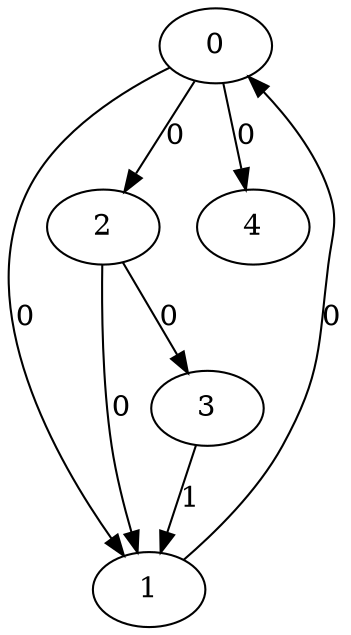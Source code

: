 // Source:237 Canonical: -1 0 0 -1 0 0 -1 -1 -1 -1 -1 0 -1 0 -1 -1 1 -1 -1 -1 -1 -1 -1 -1 -1
digraph HRA_from_237_graph_000 {
  0 -> 1 [label="0"];
  0 -> 2 [label="0"];
  1 -> 0 [label="0"];
  2 -> 1 [label="0"];
  2 -> 3 [label="0"];
  3 -> 1 [label="1"];
  0 -> 4 [label="0"];
}

// Source:237 Canonical: -1 0 0 -1 0 0 -1 -1 -1 -1 -1 0 -1 0 -1 -1 1 -1 -1 -1 0 -1 -1 -1 -1
digraph HRA_from_237_graph_001 {
  0 -> 1 [label="0"];
  0 -> 2 [label="0"];
  1 -> 0 [label="0"];
  2 -> 1 [label="0"];
  2 -> 3 [label="0"];
  3 -> 1 [label="1"];
  0 -> 4 [label="0"];
  4 -> 0 [label="0"];
}

// Source:237 Canonical: -1 0 0 -1 -1 0 -1 -1 -1 0 -1 0 -1 0 -1 -1 1 -1 -1 -1 -1 -1 -1 -1 -1
digraph HRA_from_237_graph_002 {
  0 -> 1 [label="0"];
  0 -> 2 [label="0"];
  1 -> 0 [label="0"];
  2 -> 1 [label="0"];
  2 -> 3 [label="0"];
  3 -> 1 [label="1"];
  1 -> 4 [label="0"];
}

// Source:237 Canonical: -1 0 0 -1 0 0 -1 -1 -1 0 -1 0 -1 0 -1 -1 1 -1 -1 -1 -1 -1 -1 -1 -1
digraph HRA_from_237_graph_003 {
  0 -> 1 [label="0"];
  0 -> 2 [label="0"];
  1 -> 0 [label="0"];
  2 -> 1 [label="0"];
  2 -> 3 [label="0"];
  3 -> 1 [label="1"];
  0 -> 4 [label="0"];
  1 -> 4 [label="0"];
}

// Source:237 Canonical: -1 0 0 -1 -1 0 -1 -1 -1 0 -1 0 -1 0 -1 -1 1 -1 -1 -1 0 -1 -1 -1 -1
digraph HRA_from_237_graph_004 {
  0 -> 1 [label="0"];
  0 -> 2 [label="0"];
  1 -> 0 [label="0"];
  2 -> 1 [label="0"];
  2 -> 3 [label="0"];
  3 -> 1 [label="1"];
  4 -> 0 [label="0"];
  1 -> 4 [label="0"];
}

// Source:237 Canonical: -1 0 0 -1 0 0 -1 -1 -1 0 -1 0 -1 0 -1 -1 1 -1 -1 -1 0 -1 -1 -1 -1
digraph HRA_from_237_graph_005 {
  0 -> 1 [label="0"];
  0 -> 2 [label="0"];
  1 -> 0 [label="0"];
  2 -> 1 [label="0"];
  2 -> 3 [label="0"];
  3 -> 1 [label="1"];
  0 -> 4 [label="0"];
  4 -> 0 [label="0"];
  1 -> 4 [label="0"];
}

// Source:237 Canonical: -1 0 0 -1 0 0 -1 -1 -1 -1 -1 0 -1 0 -1 -1 1 -1 -1 -1 -1 0 -1 -1 -1
digraph HRA_from_237_graph_006 {
  0 -> 1 [label="0"];
  0 -> 2 [label="0"];
  1 -> 0 [label="0"];
  2 -> 1 [label="0"];
  2 -> 3 [label="0"];
  3 -> 1 [label="1"];
  0 -> 4 [label="0"];
  4 -> 1 [label="0"];
}

// Source:237 Canonical: -1 0 0 -1 0 0 -1 -1 -1 -1 -1 0 -1 0 -1 -1 1 -1 -1 -1 0 0 -1 -1 -1
digraph HRA_from_237_graph_007 {
  0 -> 1 [label="0"];
  0 -> 2 [label="0"];
  1 -> 0 [label="0"];
  2 -> 1 [label="0"];
  2 -> 3 [label="0"];
  3 -> 1 [label="1"];
  0 -> 4 [label="0"];
  4 -> 0 [label="0"];
  4 -> 1 [label="0"];
}

// Source:237 Canonical: -1 0 0 -1 -1 0 -1 -1 -1 0 -1 0 -1 0 -1 -1 1 -1 -1 -1 -1 0 -1 -1 -1
digraph HRA_from_237_graph_008 {
  0 -> 1 [label="0"];
  0 -> 2 [label="0"];
  1 -> 0 [label="0"];
  2 -> 1 [label="0"];
  2 -> 3 [label="0"];
  3 -> 1 [label="1"];
  1 -> 4 [label="0"];
  4 -> 1 [label="0"];
}

// Source:237 Canonical: -1 0 0 -1 0 0 -1 -1 -1 0 -1 0 -1 0 -1 -1 1 -1 -1 -1 -1 0 -1 -1 -1
digraph HRA_from_237_graph_009 {
  0 -> 1 [label="0"];
  0 -> 2 [label="0"];
  1 -> 0 [label="0"];
  2 -> 1 [label="0"];
  2 -> 3 [label="0"];
  3 -> 1 [label="1"];
  0 -> 4 [label="0"];
  1 -> 4 [label="0"];
  4 -> 1 [label="0"];
}

// Source:237 Canonical: -1 0 0 -1 -1 0 -1 -1 -1 0 -1 0 -1 0 -1 -1 1 -1 -1 -1 0 0 -1 -1 -1
digraph HRA_from_237_graph_010 {
  0 -> 1 [label="0"];
  0 -> 2 [label="0"];
  1 -> 0 [label="0"];
  2 -> 1 [label="0"];
  2 -> 3 [label="0"];
  3 -> 1 [label="1"];
  4 -> 0 [label="0"];
  1 -> 4 [label="0"];
  4 -> 1 [label="0"];
}

// Source:237 Canonical: -1 0 0 -1 0 0 -1 -1 -1 0 -1 0 -1 0 -1 -1 1 -1 -1 -1 0 0 -1 -1 -1
digraph HRA_from_237_graph_011 {
  0 -> 1 [label="0"];
  0 -> 2 [label="0"];
  1 -> 0 [label="0"];
  2 -> 1 [label="0"];
  2 -> 3 [label="0"];
  3 -> 1 [label="1"];
  0 -> 4 [label="0"];
  4 -> 0 [label="0"];
  1 -> 4 [label="0"];
  4 -> 1 [label="0"];
}

// Source:237 Canonical: -1 0 0 -1 -1 0 -1 -1 -1 -1 -1 0 -1 0 0 -1 1 -1 -1 -1 -1 -1 -1 -1 -1
digraph HRA_from_237_graph_012 {
  0 -> 1 [label="0"];
  0 -> 2 [label="0"];
  1 -> 0 [label="0"];
  2 -> 1 [label="0"];
  2 -> 3 [label="0"];
  3 -> 1 [label="1"];
  2 -> 4 [label="0"];
}

// Source:237 Canonical: -1 0 0 -1 0 0 -1 -1 -1 -1 -1 0 -1 0 0 -1 1 -1 -1 -1 -1 -1 -1 -1 -1
digraph HRA_from_237_graph_013 {
  0 -> 1 [label="0"];
  0 -> 2 [label="0"];
  1 -> 0 [label="0"];
  2 -> 1 [label="0"];
  2 -> 3 [label="0"];
  3 -> 1 [label="1"];
  0 -> 4 [label="0"];
  2 -> 4 [label="0"];
}

// Source:237 Canonical: -1 0 0 -1 -1 0 -1 -1 -1 -1 -1 0 -1 0 0 -1 1 -1 -1 -1 0 -1 -1 -1 -1
digraph HRA_from_237_graph_014 {
  0 -> 1 [label="0"];
  0 -> 2 [label="0"];
  1 -> 0 [label="0"];
  2 -> 1 [label="0"];
  2 -> 3 [label="0"];
  3 -> 1 [label="1"];
  4 -> 0 [label="0"];
  2 -> 4 [label="0"];
}

// Source:237 Canonical: -1 0 0 -1 0 0 -1 -1 -1 -1 -1 0 -1 0 0 -1 1 -1 -1 -1 0 -1 -1 -1 -1
digraph HRA_from_237_graph_015 {
  0 -> 1 [label="0"];
  0 -> 2 [label="0"];
  1 -> 0 [label="0"];
  2 -> 1 [label="0"];
  2 -> 3 [label="0"];
  3 -> 1 [label="1"];
  0 -> 4 [label="0"];
  4 -> 0 [label="0"];
  2 -> 4 [label="0"];
}

// Source:237 Canonical: -1 0 0 -1 -1 0 -1 -1 -1 0 -1 0 -1 0 0 -1 1 -1 -1 -1 -1 -1 -1 -1 -1
digraph HRA_from_237_graph_016 {
  0 -> 1 [label="0"];
  0 -> 2 [label="0"];
  1 -> 0 [label="0"];
  2 -> 1 [label="0"];
  2 -> 3 [label="0"];
  3 -> 1 [label="1"];
  1 -> 4 [label="0"];
  2 -> 4 [label="0"];
}

// Source:237 Canonical: -1 0 0 -1 0 0 -1 -1 -1 0 -1 0 -1 0 0 -1 1 -1 -1 -1 -1 -1 -1 -1 -1
digraph HRA_from_237_graph_017 {
  0 -> 1 [label="0"];
  0 -> 2 [label="0"];
  1 -> 0 [label="0"];
  2 -> 1 [label="0"];
  2 -> 3 [label="0"];
  3 -> 1 [label="1"];
  0 -> 4 [label="0"];
  1 -> 4 [label="0"];
  2 -> 4 [label="0"];
}

// Source:237 Canonical: -1 0 0 -1 -1 0 -1 -1 -1 0 -1 0 -1 0 0 -1 1 -1 -1 -1 0 -1 -1 -1 -1
digraph HRA_from_237_graph_018 {
  0 -> 1 [label="0"];
  0 -> 2 [label="0"];
  1 -> 0 [label="0"];
  2 -> 1 [label="0"];
  2 -> 3 [label="0"];
  3 -> 1 [label="1"];
  4 -> 0 [label="0"];
  1 -> 4 [label="0"];
  2 -> 4 [label="0"];
}

// Source:237 Canonical: -1 0 0 -1 0 0 -1 -1 -1 0 -1 0 -1 0 0 -1 1 -1 -1 -1 0 -1 -1 -1 -1
digraph HRA_from_237_graph_019 {
  0 -> 1 [label="0"];
  0 -> 2 [label="0"];
  1 -> 0 [label="0"];
  2 -> 1 [label="0"];
  2 -> 3 [label="0"];
  3 -> 1 [label="1"];
  0 -> 4 [label="0"];
  4 -> 0 [label="0"];
  1 -> 4 [label="0"];
  2 -> 4 [label="0"];
}

// Source:237 Canonical: -1 0 0 -1 -1 0 -1 -1 -1 -1 -1 0 -1 0 0 -1 1 -1 -1 -1 -1 0 -1 -1 -1
digraph HRA_from_237_graph_020 {
  0 -> 1 [label="0"];
  0 -> 2 [label="0"];
  1 -> 0 [label="0"];
  2 -> 1 [label="0"];
  2 -> 3 [label="0"];
  3 -> 1 [label="1"];
  4 -> 1 [label="0"];
  2 -> 4 [label="0"];
}

// Source:237 Canonical: -1 0 0 -1 0 0 -1 -1 -1 -1 -1 0 -1 0 0 -1 1 -1 -1 -1 -1 0 -1 -1 -1
digraph HRA_from_237_graph_021 {
  0 -> 1 [label="0"];
  0 -> 2 [label="0"];
  1 -> 0 [label="0"];
  2 -> 1 [label="0"];
  2 -> 3 [label="0"];
  3 -> 1 [label="1"];
  0 -> 4 [label="0"];
  4 -> 1 [label="0"];
  2 -> 4 [label="0"];
}

// Source:237 Canonical: -1 0 0 -1 -1 0 -1 -1 -1 -1 -1 0 -1 0 0 -1 1 -1 -1 -1 0 0 -1 -1 -1
digraph HRA_from_237_graph_022 {
  0 -> 1 [label="0"];
  0 -> 2 [label="0"];
  1 -> 0 [label="0"];
  2 -> 1 [label="0"];
  2 -> 3 [label="0"];
  3 -> 1 [label="1"];
  4 -> 0 [label="0"];
  4 -> 1 [label="0"];
  2 -> 4 [label="0"];
}

// Source:237 Canonical: -1 0 0 -1 0 0 -1 -1 -1 -1 -1 0 -1 0 0 -1 1 -1 -1 -1 0 0 -1 -1 -1
digraph HRA_from_237_graph_023 {
  0 -> 1 [label="0"];
  0 -> 2 [label="0"];
  1 -> 0 [label="0"];
  2 -> 1 [label="0"];
  2 -> 3 [label="0"];
  3 -> 1 [label="1"];
  0 -> 4 [label="0"];
  4 -> 0 [label="0"];
  4 -> 1 [label="0"];
  2 -> 4 [label="0"];
}

// Source:237 Canonical: -1 0 0 -1 -1 0 -1 -1 -1 0 -1 0 -1 0 0 -1 1 -1 -1 -1 -1 0 -1 -1 -1
digraph HRA_from_237_graph_024 {
  0 -> 1 [label="0"];
  0 -> 2 [label="0"];
  1 -> 0 [label="0"];
  2 -> 1 [label="0"];
  2 -> 3 [label="0"];
  3 -> 1 [label="1"];
  1 -> 4 [label="0"];
  4 -> 1 [label="0"];
  2 -> 4 [label="0"];
}

// Source:237 Canonical: -1 0 0 -1 0 0 -1 -1 -1 0 -1 0 -1 0 0 -1 1 -1 -1 -1 -1 0 -1 -1 -1
digraph HRA_from_237_graph_025 {
  0 -> 1 [label="0"];
  0 -> 2 [label="0"];
  1 -> 0 [label="0"];
  2 -> 1 [label="0"];
  2 -> 3 [label="0"];
  3 -> 1 [label="1"];
  0 -> 4 [label="0"];
  1 -> 4 [label="0"];
  4 -> 1 [label="0"];
  2 -> 4 [label="0"];
}

// Source:237 Canonical: -1 0 0 -1 -1 0 -1 -1 -1 0 -1 0 -1 0 0 -1 1 -1 -1 -1 0 0 -1 -1 -1
digraph HRA_from_237_graph_026 {
  0 -> 1 [label="0"];
  0 -> 2 [label="0"];
  1 -> 0 [label="0"];
  2 -> 1 [label="0"];
  2 -> 3 [label="0"];
  3 -> 1 [label="1"];
  4 -> 0 [label="0"];
  1 -> 4 [label="0"];
  4 -> 1 [label="0"];
  2 -> 4 [label="0"];
}

// Source:237 Canonical: -1 0 0 -1 0 0 -1 -1 -1 0 -1 0 -1 0 0 -1 1 -1 -1 -1 0 0 -1 -1 -1
digraph HRA_from_237_graph_027 {
  0 -> 1 [label="0"];
  0 -> 2 [label="0"];
  1 -> 0 [label="0"];
  2 -> 1 [label="0"];
  2 -> 3 [label="0"];
  3 -> 1 [label="1"];
  0 -> 4 [label="0"];
  4 -> 0 [label="0"];
  1 -> 4 [label="0"];
  4 -> 1 [label="0"];
  2 -> 4 [label="0"];
}

// Source:237 Canonical: -1 0 0 -1 0 0 -1 -1 -1 -1 -1 0 -1 0 -1 -1 1 -1 -1 -1 -1 -1 0 -1 -1
digraph HRA_from_237_graph_028 {
  0 -> 1 [label="0"];
  0 -> 2 [label="0"];
  1 -> 0 [label="0"];
  2 -> 1 [label="0"];
  2 -> 3 [label="0"];
  3 -> 1 [label="1"];
  0 -> 4 [label="0"];
  4 -> 2 [label="0"];
}

// Source:237 Canonical: -1 0 0 -1 0 0 -1 -1 -1 -1 -1 0 -1 0 -1 -1 1 -1 -1 -1 0 -1 0 -1 -1
digraph HRA_from_237_graph_029 {
  0 -> 1 [label="0"];
  0 -> 2 [label="0"];
  1 -> 0 [label="0"];
  2 -> 1 [label="0"];
  2 -> 3 [label="0"];
  3 -> 1 [label="1"];
  0 -> 4 [label="0"];
  4 -> 0 [label="0"];
  4 -> 2 [label="0"];
}

// Source:237 Canonical: -1 0 0 -1 -1 0 -1 -1 -1 0 -1 0 -1 0 -1 -1 1 -1 -1 -1 -1 -1 0 -1 -1
digraph HRA_from_237_graph_030 {
  0 -> 1 [label="0"];
  0 -> 2 [label="0"];
  1 -> 0 [label="0"];
  2 -> 1 [label="0"];
  2 -> 3 [label="0"];
  3 -> 1 [label="1"];
  1 -> 4 [label="0"];
  4 -> 2 [label="0"];
}

// Source:237 Canonical: -1 0 0 -1 0 0 -1 -1 -1 0 -1 0 -1 0 -1 -1 1 -1 -1 -1 -1 -1 0 -1 -1
digraph HRA_from_237_graph_031 {
  0 -> 1 [label="0"];
  0 -> 2 [label="0"];
  1 -> 0 [label="0"];
  2 -> 1 [label="0"];
  2 -> 3 [label="0"];
  3 -> 1 [label="1"];
  0 -> 4 [label="0"];
  1 -> 4 [label="0"];
  4 -> 2 [label="0"];
}

// Source:237 Canonical: -1 0 0 -1 -1 0 -1 -1 -1 0 -1 0 -1 0 -1 -1 1 -1 -1 -1 0 -1 0 -1 -1
digraph HRA_from_237_graph_032 {
  0 -> 1 [label="0"];
  0 -> 2 [label="0"];
  1 -> 0 [label="0"];
  2 -> 1 [label="0"];
  2 -> 3 [label="0"];
  3 -> 1 [label="1"];
  4 -> 0 [label="0"];
  1 -> 4 [label="0"];
  4 -> 2 [label="0"];
}

// Source:237 Canonical: -1 0 0 -1 0 0 -1 -1 -1 0 -1 0 -1 0 -1 -1 1 -1 -1 -1 0 -1 0 -1 -1
digraph HRA_from_237_graph_033 {
  0 -> 1 [label="0"];
  0 -> 2 [label="0"];
  1 -> 0 [label="0"];
  2 -> 1 [label="0"];
  2 -> 3 [label="0"];
  3 -> 1 [label="1"];
  0 -> 4 [label="0"];
  4 -> 0 [label="0"];
  1 -> 4 [label="0"];
  4 -> 2 [label="0"];
}

// Source:237 Canonical: -1 0 0 -1 0 0 -1 -1 -1 -1 -1 0 -1 0 -1 -1 1 -1 -1 -1 -1 0 0 -1 -1
digraph HRA_from_237_graph_034 {
  0 -> 1 [label="0"];
  0 -> 2 [label="0"];
  1 -> 0 [label="0"];
  2 -> 1 [label="0"];
  2 -> 3 [label="0"];
  3 -> 1 [label="1"];
  0 -> 4 [label="0"];
  4 -> 1 [label="0"];
  4 -> 2 [label="0"];
}

// Source:237 Canonical: -1 0 0 -1 0 0 -1 -1 -1 -1 -1 0 -1 0 -1 -1 1 -1 -1 -1 0 0 0 -1 -1
digraph HRA_from_237_graph_035 {
  0 -> 1 [label="0"];
  0 -> 2 [label="0"];
  1 -> 0 [label="0"];
  2 -> 1 [label="0"];
  2 -> 3 [label="0"];
  3 -> 1 [label="1"];
  0 -> 4 [label="0"];
  4 -> 0 [label="0"];
  4 -> 1 [label="0"];
  4 -> 2 [label="0"];
}

// Source:237 Canonical: -1 0 0 -1 -1 0 -1 -1 -1 0 -1 0 -1 0 -1 -1 1 -1 -1 -1 -1 0 0 -1 -1
digraph HRA_from_237_graph_036 {
  0 -> 1 [label="0"];
  0 -> 2 [label="0"];
  1 -> 0 [label="0"];
  2 -> 1 [label="0"];
  2 -> 3 [label="0"];
  3 -> 1 [label="1"];
  1 -> 4 [label="0"];
  4 -> 1 [label="0"];
  4 -> 2 [label="0"];
}

// Source:237 Canonical: -1 0 0 -1 0 0 -1 -1 -1 0 -1 0 -1 0 -1 -1 1 -1 -1 -1 -1 0 0 -1 -1
digraph HRA_from_237_graph_037 {
  0 -> 1 [label="0"];
  0 -> 2 [label="0"];
  1 -> 0 [label="0"];
  2 -> 1 [label="0"];
  2 -> 3 [label="0"];
  3 -> 1 [label="1"];
  0 -> 4 [label="0"];
  1 -> 4 [label="0"];
  4 -> 1 [label="0"];
  4 -> 2 [label="0"];
}

// Source:237 Canonical: -1 0 0 -1 -1 0 -1 -1 -1 0 -1 0 -1 0 -1 -1 1 -1 -1 -1 0 0 0 -1 -1
digraph HRA_from_237_graph_038 {
  0 -> 1 [label="0"];
  0 -> 2 [label="0"];
  1 -> 0 [label="0"];
  2 -> 1 [label="0"];
  2 -> 3 [label="0"];
  3 -> 1 [label="1"];
  4 -> 0 [label="0"];
  1 -> 4 [label="0"];
  4 -> 1 [label="0"];
  4 -> 2 [label="0"];
}

// Source:237 Canonical: -1 0 0 -1 0 0 -1 -1 -1 0 -1 0 -1 0 -1 -1 1 -1 -1 -1 0 0 0 -1 -1
digraph HRA_from_237_graph_039 {
  0 -> 1 [label="0"];
  0 -> 2 [label="0"];
  1 -> 0 [label="0"];
  2 -> 1 [label="0"];
  2 -> 3 [label="0"];
  3 -> 1 [label="1"];
  0 -> 4 [label="0"];
  4 -> 0 [label="0"];
  1 -> 4 [label="0"];
  4 -> 1 [label="0"];
  4 -> 2 [label="0"];
}

// Source:237 Canonical: -1 0 0 -1 -1 0 -1 -1 -1 -1 -1 0 -1 0 0 -1 1 -1 -1 -1 -1 -1 0 -1 -1
digraph HRA_from_237_graph_040 {
  0 -> 1 [label="0"];
  0 -> 2 [label="0"];
  1 -> 0 [label="0"];
  2 -> 1 [label="0"];
  2 -> 3 [label="0"];
  3 -> 1 [label="1"];
  2 -> 4 [label="0"];
  4 -> 2 [label="0"];
}

// Source:237 Canonical: -1 0 0 -1 0 0 -1 -1 -1 -1 -1 0 -1 0 0 -1 1 -1 -1 -1 -1 -1 0 -1 -1
digraph HRA_from_237_graph_041 {
  0 -> 1 [label="0"];
  0 -> 2 [label="0"];
  1 -> 0 [label="0"];
  2 -> 1 [label="0"];
  2 -> 3 [label="0"];
  3 -> 1 [label="1"];
  0 -> 4 [label="0"];
  2 -> 4 [label="0"];
  4 -> 2 [label="0"];
}

// Source:237 Canonical: -1 0 0 -1 -1 0 -1 -1 -1 -1 -1 0 -1 0 0 -1 1 -1 -1 -1 0 -1 0 -1 -1
digraph HRA_from_237_graph_042 {
  0 -> 1 [label="0"];
  0 -> 2 [label="0"];
  1 -> 0 [label="0"];
  2 -> 1 [label="0"];
  2 -> 3 [label="0"];
  3 -> 1 [label="1"];
  4 -> 0 [label="0"];
  2 -> 4 [label="0"];
  4 -> 2 [label="0"];
}

// Source:237 Canonical: -1 0 0 -1 0 0 -1 -1 -1 -1 -1 0 -1 0 0 -1 1 -1 -1 -1 0 -1 0 -1 -1
digraph HRA_from_237_graph_043 {
  0 -> 1 [label="0"];
  0 -> 2 [label="0"];
  1 -> 0 [label="0"];
  2 -> 1 [label="0"];
  2 -> 3 [label="0"];
  3 -> 1 [label="1"];
  0 -> 4 [label="0"];
  4 -> 0 [label="0"];
  2 -> 4 [label="0"];
  4 -> 2 [label="0"];
}

// Source:237 Canonical: -1 0 0 -1 -1 0 -1 -1 -1 0 -1 0 -1 0 0 -1 1 -1 -1 -1 -1 -1 0 -1 -1
digraph HRA_from_237_graph_044 {
  0 -> 1 [label="0"];
  0 -> 2 [label="0"];
  1 -> 0 [label="0"];
  2 -> 1 [label="0"];
  2 -> 3 [label="0"];
  3 -> 1 [label="1"];
  1 -> 4 [label="0"];
  2 -> 4 [label="0"];
  4 -> 2 [label="0"];
}

// Source:237 Canonical: -1 0 0 -1 0 0 -1 -1 -1 0 -1 0 -1 0 0 -1 1 -1 -1 -1 -1 -1 0 -1 -1
digraph HRA_from_237_graph_045 {
  0 -> 1 [label="0"];
  0 -> 2 [label="0"];
  1 -> 0 [label="0"];
  2 -> 1 [label="0"];
  2 -> 3 [label="0"];
  3 -> 1 [label="1"];
  0 -> 4 [label="0"];
  1 -> 4 [label="0"];
  2 -> 4 [label="0"];
  4 -> 2 [label="0"];
}

// Source:237 Canonical: -1 0 0 -1 -1 0 -1 -1 -1 0 -1 0 -1 0 0 -1 1 -1 -1 -1 0 -1 0 -1 -1
digraph HRA_from_237_graph_046 {
  0 -> 1 [label="0"];
  0 -> 2 [label="0"];
  1 -> 0 [label="0"];
  2 -> 1 [label="0"];
  2 -> 3 [label="0"];
  3 -> 1 [label="1"];
  4 -> 0 [label="0"];
  1 -> 4 [label="0"];
  2 -> 4 [label="0"];
  4 -> 2 [label="0"];
}

// Source:237 Canonical: -1 0 0 -1 0 0 -1 -1 -1 0 -1 0 -1 0 0 -1 1 -1 -1 -1 0 -1 0 -1 -1
digraph HRA_from_237_graph_047 {
  0 -> 1 [label="0"];
  0 -> 2 [label="0"];
  1 -> 0 [label="0"];
  2 -> 1 [label="0"];
  2 -> 3 [label="0"];
  3 -> 1 [label="1"];
  0 -> 4 [label="0"];
  4 -> 0 [label="0"];
  1 -> 4 [label="0"];
  2 -> 4 [label="0"];
  4 -> 2 [label="0"];
}

// Source:237 Canonical: -1 0 0 -1 -1 0 -1 -1 -1 -1 -1 0 -1 0 0 -1 1 -1 -1 -1 -1 0 0 -1 -1
digraph HRA_from_237_graph_048 {
  0 -> 1 [label="0"];
  0 -> 2 [label="0"];
  1 -> 0 [label="0"];
  2 -> 1 [label="0"];
  2 -> 3 [label="0"];
  3 -> 1 [label="1"];
  4 -> 1 [label="0"];
  2 -> 4 [label="0"];
  4 -> 2 [label="0"];
}

// Source:237 Canonical: -1 0 0 -1 0 0 -1 -1 -1 -1 -1 0 -1 0 0 -1 1 -1 -1 -1 -1 0 0 -1 -1
digraph HRA_from_237_graph_049 {
  0 -> 1 [label="0"];
  0 -> 2 [label="0"];
  1 -> 0 [label="0"];
  2 -> 1 [label="0"];
  2 -> 3 [label="0"];
  3 -> 1 [label="1"];
  0 -> 4 [label="0"];
  4 -> 1 [label="0"];
  2 -> 4 [label="0"];
  4 -> 2 [label="0"];
}

// Source:237 Canonical: -1 0 0 -1 -1 0 -1 -1 -1 -1 -1 0 -1 0 0 -1 1 -1 -1 -1 0 0 0 -1 -1
digraph HRA_from_237_graph_050 {
  0 -> 1 [label="0"];
  0 -> 2 [label="0"];
  1 -> 0 [label="0"];
  2 -> 1 [label="0"];
  2 -> 3 [label="0"];
  3 -> 1 [label="1"];
  4 -> 0 [label="0"];
  4 -> 1 [label="0"];
  2 -> 4 [label="0"];
  4 -> 2 [label="0"];
}

// Source:237 Canonical: -1 0 0 -1 0 0 -1 -1 -1 -1 -1 0 -1 0 0 -1 1 -1 -1 -1 0 0 0 -1 -1
digraph HRA_from_237_graph_051 {
  0 -> 1 [label="0"];
  0 -> 2 [label="0"];
  1 -> 0 [label="0"];
  2 -> 1 [label="0"];
  2 -> 3 [label="0"];
  3 -> 1 [label="1"];
  0 -> 4 [label="0"];
  4 -> 0 [label="0"];
  4 -> 1 [label="0"];
  2 -> 4 [label="0"];
  4 -> 2 [label="0"];
}

// Source:237 Canonical: -1 0 0 -1 -1 0 -1 -1 -1 0 -1 0 -1 0 0 -1 1 -1 -1 -1 -1 0 0 -1 -1
digraph HRA_from_237_graph_052 {
  0 -> 1 [label="0"];
  0 -> 2 [label="0"];
  1 -> 0 [label="0"];
  2 -> 1 [label="0"];
  2 -> 3 [label="0"];
  3 -> 1 [label="1"];
  1 -> 4 [label="0"];
  4 -> 1 [label="0"];
  2 -> 4 [label="0"];
  4 -> 2 [label="0"];
}

// Source:237 Canonical: -1 0 0 -1 0 0 -1 -1 -1 0 -1 0 -1 0 0 -1 1 -1 -1 -1 -1 0 0 -1 -1
digraph HRA_from_237_graph_053 {
  0 -> 1 [label="0"];
  0 -> 2 [label="0"];
  1 -> 0 [label="0"];
  2 -> 1 [label="0"];
  2 -> 3 [label="0"];
  3 -> 1 [label="1"];
  0 -> 4 [label="0"];
  1 -> 4 [label="0"];
  4 -> 1 [label="0"];
  2 -> 4 [label="0"];
  4 -> 2 [label="0"];
}

// Source:237 Canonical: -1 0 0 -1 -1 0 -1 -1 -1 0 -1 0 -1 0 0 -1 1 -1 -1 -1 0 0 0 -1 -1
digraph HRA_from_237_graph_054 {
  0 -> 1 [label="0"];
  0 -> 2 [label="0"];
  1 -> 0 [label="0"];
  2 -> 1 [label="0"];
  2 -> 3 [label="0"];
  3 -> 1 [label="1"];
  4 -> 0 [label="0"];
  1 -> 4 [label="0"];
  4 -> 1 [label="0"];
  2 -> 4 [label="0"];
  4 -> 2 [label="0"];
}

// Source:237 Canonical: -1 0 0 -1 0 0 -1 -1 -1 0 -1 0 -1 0 0 -1 1 -1 -1 -1 0 0 0 -1 -1
digraph HRA_from_237_graph_055 {
  0 -> 1 [label="0"];
  0 -> 2 [label="0"];
  1 -> 0 [label="0"];
  2 -> 1 [label="0"];
  2 -> 3 [label="0"];
  3 -> 1 [label="1"];
  0 -> 4 [label="0"];
  4 -> 0 [label="0"];
  1 -> 4 [label="0"];
  4 -> 1 [label="0"];
  2 -> 4 [label="0"];
  4 -> 2 [label="0"];
}

// Source:237 Canonical: -1 0 0 -1 -1 0 -1 -1 -1 -1 -1 0 -1 0 -1 -1 1 -1 -1 0 -1 -1 -1 -1 -1
digraph HRA_from_237_graph_056 {
  0 -> 1 [label="0"];
  0 -> 2 [label="0"];
  1 -> 0 [label="0"];
  2 -> 1 [label="0"];
  2 -> 3 [label="0"];
  3 -> 1 [label="1"];
  3 -> 4 [label="0"];
}

// Source:237 Canonical: -1 0 0 -1 0 0 -1 -1 -1 -1 -1 0 -1 0 -1 -1 1 -1 -1 0 -1 -1 -1 -1 -1
digraph HRA_from_237_graph_057 {
  0 -> 1 [label="0"];
  0 -> 2 [label="0"];
  1 -> 0 [label="0"];
  2 -> 1 [label="0"];
  2 -> 3 [label="0"];
  3 -> 1 [label="1"];
  0 -> 4 [label="0"];
  3 -> 4 [label="0"];
}

// Source:237 Canonical: -1 0 0 -1 -1 0 -1 -1 -1 -1 -1 0 -1 0 -1 -1 1 -1 -1 0 0 -1 -1 -1 -1
digraph HRA_from_237_graph_058 {
  0 -> 1 [label="0"];
  0 -> 2 [label="0"];
  1 -> 0 [label="0"];
  2 -> 1 [label="0"];
  2 -> 3 [label="0"];
  3 -> 1 [label="1"];
  4 -> 0 [label="0"];
  3 -> 4 [label="0"];
}

// Source:237 Canonical: -1 0 0 -1 0 0 -1 -1 -1 -1 -1 0 -1 0 -1 -1 1 -1 -1 0 0 -1 -1 -1 -1
digraph HRA_from_237_graph_059 {
  0 -> 1 [label="0"];
  0 -> 2 [label="0"];
  1 -> 0 [label="0"];
  2 -> 1 [label="0"];
  2 -> 3 [label="0"];
  3 -> 1 [label="1"];
  0 -> 4 [label="0"];
  4 -> 0 [label="0"];
  3 -> 4 [label="0"];
}

// Source:237 Canonical: -1 0 0 -1 -1 0 -1 -1 -1 0 -1 0 -1 0 -1 -1 1 -1 -1 0 -1 -1 -1 -1 -1
digraph HRA_from_237_graph_060 {
  0 -> 1 [label="0"];
  0 -> 2 [label="0"];
  1 -> 0 [label="0"];
  2 -> 1 [label="0"];
  2 -> 3 [label="0"];
  3 -> 1 [label="1"];
  1 -> 4 [label="0"];
  3 -> 4 [label="0"];
}

// Source:237 Canonical: -1 0 0 -1 0 0 -1 -1 -1 0 -1 0 -1 0 -1 -1 1 -1 -1 0 -1 -1 -1 -1 -1
digraph HRA_from_237_graph_061 {
  0 -> 1 [label="0"];
  0 -> 2 [label="0"];
  1 -> 0 [label="0"];
  2 -> 1 [label="0"];
  2 -> 3 [label="0"];
  3 -> 1 [label="1"];
  0 -> 4 [label="0"];
  1 -> 4 [label="0"];
  3 -> 4 [label="0"];
}

// Source:237 Canonical: -1 0 0 -1 -1 0 -1 -1 -1 0 -1 0 -1 0 -1 -1 1 -1 -1 0 0 -1 -1 -1 -1
digraph HRA_from_237_graph_062 {
  0 -> 1 [label="0"];
  0 -> 2 [label="0"];
  1 -> 0 [label="0"];
  2 -> 1 [label="0"];
  2 -> 3 [label="0"];
  3 -> 1 [label="1"];
  4 -> 0 [label="0"];
  1 -> 4 [label="0"];
  3 -> 4 [label="0"];
}

// Source:237 Canonical: -1 0 0 -1 0 0 -1 -1 -1 0 -1 0 -1 0 -1 -1 1 -1 -1 0 0 -1 -1 -1 -1
digraph HRA_from_237_graph_063 {
  0 -> 1 [label="0"];
  0 -> 2 [label="0"];
  1 -> 0 [label="0"];
  2 -> 1 [label="0"];
  2 -> 3 [label="0"];
  3 -> 1 [label="1"];
  0 -> 4 [label="0"];
  4 -> 0 [label="0"];
  1 -> 4 [label="0"];
  3 -> 4 [label="0"];
}

// Source:237 Canonical: -1 0 0 -1 -1 0 -1 -1 -1 -1 -1 0 -1 0 -1 -1 1 -1 -1 0 -1 0 -1 -1 -1
digraph HRA_from_237_graph_064 {
  0 -> 1 [label="0"];
  0 -> 2 [label="0"];
  1 -> 0 [label="0"];
  2 -> 1 [label="0"];
  2 -> 3 [label="0"];
  3 -> 1 [label="1"];
  4 -> 1 [label="0"];
  3 -> 4 [label="0"];
}

// Source:237 Canonical: -1 0 0 -1 0 0 -1 -1 -1 -1 -1 0 -1 0 -1 -1 1 -1 -1 0 -1 0 -1 -1 -1
digraph HRA_from_237_graph_065 {
  0 -> 1 [label="0"];
  0 -> 2 [label="0"];
  1 -> 0 [label="0"];
  2 -> 1 [label="0"];
  2 -> 3 [label="0"];
  3 -> 1 [label="1"];
  0 -> 4 [label="0"];
  4 -> 1 [label="0"];
  3 -> 4 [label="0"];
}

// Source:237 Canonical: -1 0 0 -1 -1 0 -1 -1 -1 -1 -1 0 -1 0 -1 -1 1 -1 -1 0 0 0 -1 -1 -1
digraph HRA_from_237_graph_066 {
  0 -> 1 [label="0"];
  0 -> 2 [label="0"];
  1 -> 0 [label="0"];
  2 -> 1 [label="0"];
  2 -> 3 [label="0"];
  3 -> 1 [label="1"];
  4 -> 0 [label="0"];
  4 -> 1 [label="0"];
  3 -> 4 [label="0"];
}

// Source:237 Canonical: -1 0 0 -1 0 0 -1 -1 -1 -1 -1 0 -1 0 -1 -1 1 -1 -1 0 0 0 -1 -1 -1
digraph HRA_from_237_graph_067 {
  0 -> 1 [label="0"];
  0 -> 2 [label="0"];
  1 -> 0 [label="0"];
  2 -> 1 [label="0"];
  2 -> 3 [label="0"];
  3 -> 1 [label="1"];
  0 -> 4 [label="0"];
  4 -> 0 [label="0"];
  4 -> 1 [label="0"];
  3 -> 4 [label="0"];
}

// Source:237 Canonical: -1 0 0 -1 -1 0 -1 -1 -1 0 -1 0 -1 0 -1 -1 1 -1 -1 0 -1 0 -1 -1 -1
digraph HRA_from_237_graph_068 {
  0 -> 1 [label="0"];
  0 -> 2 [label="0"];
  1 -> 0 [label="0"];
  2 -> 1 [label="0"];
  2 -> 3 [label="0"];
  3 -> 1 [label="1"];
  1 -> 4 [label="0"];
  4 -> 1 [label="0"];
  3 -> 4 [label="0"];
}

// Source:237 Canonical: -1 0 0 -1 0 0 -1 -1 -1 0 -1 0 -1 0 -1 -1 1 -1 -1 0 -1 0 -1 -1 -1
digraph HRA_from_237_graph_069 {
  0 -> 1 [label="0"];
  0 -> 2 [label="0"];
  1 -> 0 [label="0"];
  2 -> 1 [label="0"];
  2 -> 3 [label="0"];
  3 -> 1 [label="1"];
  0 -> 4 [label="0"];
  1 -> 4 [label="0"];
  4 -> 1 [label="0"];
  3 -> 4 [label="0"];
}

// Source:237 Canonical: -1 0 0 -1 -1 0 -1 -1 -1 0 -1 0 -1 0 -1 -1 1 -1 -1 0 0 0 -1 -1 -1
digraph HRA_from_237_graph_070 {
  0 -> 1 [label="0"];
  0 -> 2 [label="0"];
  1 -> 0 [label="0"];
  2 -> 1 [label="0"];
  2 -> 3 [label="0"];
  3 -> 1 [label="1"];
  4 -> 0 [label="0"];
  1 -> 4 [label="0"];
  4 -> 1 [label="0"];
  3 -> 4 [label="0"];
}

// Source:237 Canonical: -1 0 0 -1 0 0 -1 -1 -1 0 -1 0 -1 0 -1 -1 1 -1 -1 0 0 0 -1 -1 -1
digraph HRA_from_237_graph_071 {
  0 -> 1 [label="0"];
  0 -> 2 [label="0"];
  1 -> 0 [label="0"];
  2 -> 1 [label="0"];
  2 -> 3 [label="0"];
  3 -> 1 [label="1"];
  0 -> 4 [label="0"];
  4 -> 0 [label="0"];
  1 -> 4 [label="0"];
  4 -> 1 [label="0"];
  3 -> 4 [label="0"];
}

// Source:237 Canonical: -1 0 0 -1 -1 0 -1 -1 -1 -1 -1 0 -1 0 0 -1 1 -1 -1 0 -1 -1 -1 -1 -1
digraph HRA_from_237_graph_072 {
  0 -> 1 [label="0"];
  0 -> 2 [label="0"];
  1 -> 0 [label="0"];
  2 -> 1 [label="0"];
  2 -> 3 [label="0"];
  3 -> 1 [label="1"];
  2 -> 4 [label="0"];
  3 -> 4 [label="0"];
}

// Source:237 Canonical: -1 0 0 -1 0 0 -1 -1 -1 -1 -1 0 -1 0 0 -1 1 -1 -1 0 -1 -1 -1 -1 -1
digraph HRA_from_237_graph_073 {
  0 -> 1 [label="0"];
  0 -> 2 [label="0"];
  1 -> 0 [label="0"];
  2 -> 1 [label="0"];
  2 -> 3 [label="0"];
  3 -> 1 [label="1"];
  0 -> 4 [label="0"];
  2 -> 4 [label="0"];
  3 -> 4 [label="0"];
}

// Source:237 Canonical: -1 0 0 -1 -1 0 -1 -1 -1 -1 -1 0 -1 0 0 -1 1 -1 -1 0 0 -1 -1 -1 -1
digraph HRA_from_237_graph_074 {
  0 -> 1 [label="0"];
  0 -> 2 [label="0"];
  1 -> 0 [label="0"];
  2 -> 1 [label="0"];
  2 -> 3 [label="0"];
  3 -> 1 [label="1"];
  4 -> 0 [label="0"];
  2 -> 4 [label="0"];
  3 -> 4 [label="0"];
}

// Source:237 Canonical: -1 0 0 -1 0 0 -1 -1 -1 -1 -1 0 -1 0 0 -1 1 -1 -1 0 0 -1 -1 -1 -1
digraph HRA_from_237_graph_075 {
  0 -> 1 [label="0"];
  0 -> 2 [label="0"];
  1 -> 0 [label="0"];
  2 -> 1 [label="0"];
  2 -> 3 [label="0"];
  3 -> 1 [label="1"];
  0 -> 4 [label="0"];
  4 -> 0 [label="0"];
  2 -> 4 [label="0"];
  3 -> 4 [label="0"];
}

// Source:237 Canonical: -1 0 0 -1 -1 0 -1 -1 -1 0 -1 0 -1 0 0 -1 1 -1 -1 0 -1 -1 -1 -1 -1
digraph HRA_from_237_graph_076 {
  0 -> 1 [label="0"];
  0 -> 2 [label="0"];
  1 -> 0 [label="0"];
  2 -> 1 [label="0"];
  2 -> 3 [label="0"];
  3 -> 1 [label="1"];
  1 -> 4 [label="0"];
  2 -> 4 [label="0"];
  3 -> 4 [label="0"];
}

// Source:237 Canonical: -1 0 0 -1 0 0 -1 -1 -1 0 -1 0 -1 0 0 -1 1 -1 -1 0 -1 -1 -1 -1 -1
digraph HRA_from_237_graph_077 {
  0 -> 1 [label="0"];
  0 -> 2 [label="0"];
  1 -> 0 [label="0"];
  2 -> 1 [label="0"];
  2 -> 3 [label="0"];
  3 -> 1 [label="1"];
  0 -> 4 [label="0"];
  1 -> 4 [label="0"];
  2 -> 4 [label="0"];
  3 -> 4 [label="0"];
}

// Source:237 Canonical: -1 0 0 -1 -1 0 -1 -1 -1 0 -1 0 -1 0 0 -1 1 -1 -1 0 0 -1 -1 -1 -1
digraph HRA_from_237_graph_078 {
  0 -> 1 [label="0"];
  0 -> 2 [label="0"];
  1 -> 0 [label="0"];
  2 -> 1 [label="0"];
  2 -> 3 [label="0"];
  3 -> 1 [label="1"];
  4 -> 0 [label="0"];
  1 -> 4 [label="0"];
  2 -> 4 [label="0"];
  3 -> 4 [label="0"];
}

// Source:237 Canonical: -1 0 0 -1 0 0 -1 -1 -1 0 -1 0 -1 0 0 -1 1 -1 -1 0 0 -1 -1 -1 -1
digraph HRA_from_237_graph_079 {
  0 -> 1 [label="0"];
  0 -> 2 [label="0"];
  1 -> 0 [label="0"];
  2 -> 1 [label="0"];
  2 -> 3 [label="0"];
  3 -> 1 [label="1"];
  0 -> 4 [label="0"];
  4 -> 0 [label="0"];
  1 -> 4 [label="0"];
  2 -> 4 [label="0"];
  3 -> 4 [label="0"];
}

// Source:237 Canonical: -1 0 0 -1 -1 0 -1 -1 -1 -1 -1 0 -1 0 0 -1 1 -1 -1 0 -1 0 -1 -1 -1
digraph HRA_from_237_graph_080 {
  0 -> 1 [label="0"];
  0 -> 2 [label="0"];
  1 -> 0 [label="0"];
  2 -> 1 [label="0"];
  2 -> 3 [label="0"];
  3 -> 1 [label="1"];
  4 -> 1 [label="0"];
  2 -> 4 [label="0"];
  3 -> 4 [label="0"];
}

// Source:237 Canonical: -1 0 0 -1 0 0 -1 -1 -1 -1 -1 0 -1 0 0 -1 1 -1 -1 0 -1 0 -1 -1 -1
digraph HRA_from_237_graph_081 {
  0 -> 1 [label="0"];
  0 -> 2 [label="0"];
  1 -> 0 [label="0"];
  2 -> 1 [label="0"];
  2 -> 3 [label="0"];
  3 -> 1 [label="1"];
  0 -> 4 [label="0"];
  4 -> 1 [label="0"];
  2 -> 4 [label="0"];
  3 -> 4 [label="0"];
}

// Source:237 Canonical: -1 0 0 -1 -1 0 -1 -1 -1 -1 -1 0 -1 0 0 -1 1 -1 -1 0 0 0 -1 -1 -1
digraph HRA_from_237_graph_082 {
  0 -> 1 [label="0"];
  0 -> 2 [label="0"];
  1 -> 0 [label="0"];
  2 -> 1 [label="0"];
  2 -> 3 [label="0"];
  3 -> 1 [label="1"];
  4 -> 0 [label="0"];
  4 -> 1 [label="0"];
  2 -> 4 [label="0"];
  3 -> 4 [label="0"];
}

// Source:237 Canonical: -1 0 0 -1 0 0 -1 -1 -1 -1 -1 0 -1 0 0 -1 1 -1 -1 0 0 0 -1 -1 -1
digraph HRA_from_237_graph_083 {
  0 -> 1 [label="0"];
  0 -> 2 [label="0"];
  1 -> 0 [label="0"];
  2 -> 1 [label="0"];
  2 -> 3 [label="0"];
  3 -> 1 [label="1"];
  0 -> 4 [label="0"];
  4 -> 0 [label="0"];
  4 -> 1 [label="0"];
  2 -> 4 [label="0"];
  3 -> 4 [label="0"];
}

// Source:237 Canonical: -1 0 0 -1 -1 0 -1 -1 -1 0 -1 0 -1 0 0 -1 1 -1 -1 0 -1 0 -1 -1 -1
digraph HRA_from_237_graph_084 {
  0 -> 1 [label="0"];
  0 -> 2 [label="0"];
  1 -> 0 [label="0"];
  2 -> 1 [label="0"];
  2 -> 3 [label="0"];
  3 -> 1 [label="1"];
  1 -> 4 [label="0"];
  4 -> 1 [label="0"];
  2 -> 4 [label="0"];
  3 -> 4 [label="0"];
}

// Source:237 Canonical: -1 0 0 -1 0 0 -1 -1 -1 0 -1 0 -1 0 0 -1 1 -1 -1 0 -1 0 -1 -1 -1
digraph HRA_from_237_graph_085 {
  0 -> 1 [label="0"];
  0 -> 2 [label="0"];
  1 -> 0 [label="0"];
  2 -> 1 [label="0"];
  2 -> 3 [label="0"];
  3 -> 1 [label="1"];
  0 -> 4 [label="0"];
  1 -> 4 [label="0"];
  4 -> 1 [label="0"];
  2 -> 4 [label="0"];
  3 -> 4 [label="0"];
}

// Source:237 Canonical: -1 0 0 -1 -1 0 -1 -1 -1 0 -1 0 -1 0 0 -1 1 -1 -1 0 0 0 -1 -1 -1
digraph HRA_from_237_graph_086 {
  0 -> 1 [label="0"];
  0 -> 2 [label="0"];
  1 -> 0 [label="0"];
  2 -> 1 [label="0"];
  2 -> 3 [label="0"];
  3 -> 1 [label="1"];
  4 -> 0 [label="0"];
  1 -> 4 [label="0"];
  4 -> 1 [label="0"];
  2 -> 4 [label="0"];
  3 -> 4 [label="0"];
}

// Source:237 Canonical: -1 0 0 -1 0 0 -1 -1 -1 0 -1 0 -1 0 0 -1 1 -1 -1 0 0 0 -1 -1 -1
digraph HRA_from_237_graph_087 {
  0 -> 1 [label="0"];
  0 -> 2 [label="0"];
  1 -> 0 [label="0"];
  2 -> 1 [label="0"];
  2 -> 3 [label="0"];
  3 -> 1 [label="1"];
  0 -> 4 [label="0"];
  4 -> 0 [label="0"];
  1 -> 4 [label="0"];
  4 -> 1 [label="0"];
  2 -> 4 [label="0"];
  3 -> 4 [label="0"];
}

// Source:237 Canonical: -1 0 0 -1 -1 0 -1 -1 -1 -1 -1 0 -1 0 -1 -1 1 -1 -1 0 -1 -1 0 -1 -1
digraph HRA_from_237_graph_088 {
  0 -> 1 [label="0"];
  0 -> 2 [label="0"];
  1 -> 0 [label="0"];
  2 -> 1 [label="0"];
  2 -> 3 [label="0"];
  3 -> 1 [label="1"];
  4 -> 2 [label="0"];
  3 -> 4 [label="0"];
}

// Source:237 Canonical: -1 0 0 -1 0 0 -1 -1 -1 -1 -1 0 -1 0 -1 -1 1 -1 -1 0 -1 -1 0 -1 -1
digraph HRA_from_237_graph_089 {
  0 -> 1 [label="0"];
  0 -> 2 [label="0"];
  1 -> 0 [label="0"];
  2 -> 1 [label="0"];
  2 -> 3 [label="0"];
  3 -> 1 [label="1"];
  0 -> 4 [label="0"];
  4 -> 2 [label="0"];
  3 -> 4 [label="0"];
}

// Source:237 Canonical: -1 0 0 -1 -1 0 -1 -1 -1 -1 -1 0 -1 0 -1 -1 1 -1 -1 0 0 -1 0 -1 -1
digraph HRA_from_237_graph_090 {
  0 -> 1 [label="0"];
  0 -> 2 [label="0"];
  1 -> 0 [label="0"];
  2 -> 1 [label="0"];
  2 -> 3 [label="0"];
  3 -> 1 [label="1"];
  4 -> 0 [label="0"];
  4 -> 2 [label="0"];
  3 -> 4 [label="0"];
}

// Source:237 Canonical: -1 0 0 -1 0 0 -1 -1 -1 -1 -1 0 -1 0 -1 -1 1 -1 -1 0 0 -1 0 -1 -1
digraph HRA_from_237_graph_091 {
  0 -> 1 [label="0"];
  0 -> 2 [label="0"];
  1 -> 0 [label="0"];
  2 -> 1 [label="0"];
  2 -> 3 [label="0"];
  3 -> 1 [label="1"];
  0 -> 4 [label="0"];
  4 -> 0 [label="0"];
  4 -> 2 [label="0"];
  3 -> 4 [label="0"];
}

// Source:237 Canonical: -1 0 0 -1 -1 0 -1 -1 -1 0 -1 0 -1 0 -1 -1 1 -1 -1 0 -1 -1 0 -1 -1
digraph HRA_from_237_graph_092 {
  0 -> 1 [label="0"];
  0 -> 2 [label="0"];
  1 -> 0 [label="0"];
  2 -> 1 [label="0"];
  2 -> 3 [label="0"];
  3 -> 1 [label="1"];
  1 -> 4 [label="0"];
  4 -> 2 [label="0"];
  3 -> 4 [label="0"];
}

// Source:237 Canonical: -1 0 0 -1 0 0 -1 -1 -1 0 -1 0 -1 0 -1 -1 1 -1 -1 0 -1 -1 0 -1 -1
digraph HRA_from_237_graph_093 {
  0 -> 1 [label="0"];
  0 -> 2 [label="0"];
  1 -> 0 [label="0"];
  2 -> 1 [label="0"];
  2 -> 3 [label="0"];
  3 -> 1 [label="1"];
  0 -> 4 [label="0"];
  1 -> 4 [label="0"];
  4 -> 2 [label="0"];
  3 -> 4 [label="0"];
}

// Source:237 Canonical: -1 0 0 -1 -1 0 -1 -1 -1 0 -1 0 -1 0 -1 -1 1 -1 -1 0 0 -1 0 -1 -1
digraph HRA_from_237_graph_094 {
  0 -> 1 [label="0"];
  0 -> 2 [label="0"];
  1 -> 0 [label="0"];
  2 -> 1 [label="0"];
  2 -> 3 [label="0"];
  3 -> 1 [label="1"];
  4 -> 0 [label="0"];
  1 -> 4 [label="0"];
  4 -> 2 [label="0"];
  3 -> 4 [label="0"];
}

// Source:237 Canonical: -1 0 0 -1 0 0 -1 -1 -1 0 -1 0 -1 0 -1 -1 1 -1 -1 0 0 -1 0 -1 -1
digraph HRA_from_237_graph_095 {
  0 -> 1 [label="0"];
  0 -> 2 [label="0"];
  1 -> 0 [label="0"];
  2 -> 1 [label="0"];
  2 -> 3 [label="0"];
  3 -> 1 [label="1"];
  0 -> 4 [label="0"];
  4 -> 0 [label="0"];
  1 -> 4 [label="0"];
  4 -> 2 [label="0"];
  3 -> 4 [label="0"];
}

// Source:237 Canonical: -1 0 0 -1 -1 0 -1 -1 -1 -1 -1 0 -1 0 -1 -1 1 -1 -1 0 -1 0 0 -1 -1
digraph HRA_from_237_graph_096 {
  0 -> 1 [label="0"];
  0 -> 2 [label="0"];
  1 -> 0 [label="0"];
  2 -> 1 [label="0"];
  2 -> 3 [label="0"];
  3 -> 1 [label="1"];
  4 -> 1 [label="0"];
  4 -> 2 [label="0"];
  3 -> 4 [label="0"];
}

// Source:237 Canonical: -1 0 0 -1 0 0 -1 -1 -1 -1 -1 0 -1 0 -1 -1 1 -1 -1 0 -1 0 0 -1 -1
digraph HRA_from_237_graph_097 {
  0 -> 1 [label="0"];
  0 -> 2 [label="0"];
  1 -> 0 [label="0"];
  2 -> 1 [label="0"];
  2 -> 3 [label="0"];
  3 -> 1 [label="1"];
  0 -> 4 [label="0"];
  4 -> 1 [label="0"];
  4 -> 2 [label="0"];
  3 -> 4 [label="0"];
}

// Source:237 Canonical: -1 0 0 -1 -1 0 -1 -1 -1 -1 -1 0 -1 0 -1 -1 1 -1 -1 0 0 0 0 -1 -1
digraph HRA_from_237_graph_098 {
  0 -> 1 [label="0"];
  0 -> 2 [label="0"];
  1 -> 0 [label="0"];
  2 -> 1 [label="0"];
  2 -> 3 [label="0"];
  3 -> 1 [label="1"];
  4 -> 0 [label="0"];
  4 -> 1 [label="0"];
  4 -> 2 [label="0"];
  3 -> 4 [label="0"];
}

// Source:237 Canonical: -1 0 0 -1 0 0 -1 -1 -1 -1 -1 0 -1 0 -1 -1 1 -1 -1 0 0 0 0 -1 -1
digraph HRA_from_237_graph_099 {
  0 -> 1 [label="0"];
  0 -> 2 [label="0"];
  1 -> 0 [label="0"];
  2 -> 1 [label="0"];
  2 -> 3 [label="0"];
  3 -> 1 [label="1"];
  0 -> 4 [label="0"];
  4 -> 0 [label="0"];
  4 -> 1 [label="0"];
  4 -> 2 [label="0"];
  3 -> 4 [label="0"];
}

// Source:237 Canonical: -1 0 0 -1 -1 0 -1 -1 -1 0 -1 0 -1 0 -1 -1 1 -1 -1 0 -1 0 0 -1 -1
digraph HRA_from_237_graph_100 {
  0 -> 1 [label="0"];
  0 -> 2 [label="0"];
  1 -> 0 [label="0"];
  2 -> 1 [label="0"];
  2 -> 3 [label="0"];
  3 -> 1 [label="1"];
  1 -> 4 [label="0"];
  4 -> 1 [label="0"];
  4 -> 2 [label="0"];
  3 -> 4 [label="0"];
}

// Source:237 Canonical: -1 0 0 -1 0 0 -1 -1 -1 0 -1 0 -1 0 -1 -1 1 -1 -1 0 -1 0 0 -1 -1
digraph HRA_from_237_graph_101 {
  0 -> 1 [label="0"];
  0 -> 2 [label="0"];
  1 -> 0 [label="0"];
  2 -> 1 [label="0"];
  2 -> 3 [label="0"];
  3 -> 1 [label="1"];
  0 -> 4 [label="0"];
  1 -> 4 [label="0"];
  4 -> 1 [label="0"];
  4 -> 2 [label="0"];
  3 -> 4 [label="0"];
}

// Source:237 Canonical: -1 0 0 -1 -1 0 -1 -1 -1 0 -1 0 -1 0 -1 -1 1 -1 -1 0 0 0 0 -1 -1
digraph HRA_from_237_graph_102 {
  0 -> 1 [label="0"];
  0 -> 2 [label="0"];
  1 -> 0 [label="0"];
  2 -> 1 [label="0"];
  2 -> 3 [label="0"];
  3 -> 1 [label="1"];
  4 -> 0 [label="0"];
  1 -> 4 [label="0"];
  4 -> 1 [label="0"];
  4 -> 2 [label="0"];
  3 -> 4 [label="0"];
}

// Source:237 Canonical: -1 0 0 -1 0 0 -1 -1 -1 0 -1 0 -1 0 -1 -1 1 -1 -1 0 0 0 0 -1 -1
digraph HRA_from_237_graph_103 {
  0 -> 1 [label="0"];
  0 -> 2 [label="0"];
  1 -> 0 [label="0"];
  2 -> 1 [label="0"];
  2 -> 3 [label="0"];
  3 -> 1 [label="1"];
  0 -> 4 [label="0"];
  4 -> 0 [label="0"];
  1 -> 4 [label="0"];
  4 -> 1 [label="0"];
  4 -> 2 [label="0"];
  3 -> 4 [label="0"];
}

// Source:237 Canonical: -1 0 0 -1 -1 0 -1 -1 -1 -1 -1 0 -1 0 0 -1 1 -1 -1 0 -1 -1 0 -1 -1
digraph HRA_from_237_graph_104 {
  0 -> 1 [label="0"];
  0 -> 2 [label="0"];
  1 -> 0 [label="0"];
  2 -> 1 [label="0"];
  2 -> 3 [label="0"];
  3 -> 1 [label="1"];
  2 -> 4 [label="0"];
  4 -> 2 [label="0"];
  3 -> 4 [label="0"];
}

// Source:237 Canonical: -1 0 0 -1 0 0 -1 -1 -1 -1 -1 0 -1 0 0 -1 1 -1 -1 0 -1 -1 0 -1 -1
digraph HRA_from_237_graph_105 {
  0 -> 1 [label="0"];
  0 -> 2 [label="0"];
  1 -> 0 [label="0"];
  2 -> 1 [label="0"];
  2 -> 3 [label="0"];
  3 -> 1 [label="1"];
  0 -> 4 [label="0"];
  2 -> 4 [label="0"];
  4 -> 2 [label="0"];
  3 -> 4 [label="0"];
}

// Source:237 Canonical: -1 0 0 -1 -1 0 -1 -1 -1 -1 -1 0 -1 0 0 -1 1 -1 -1 0 0 -1 0 -1 -1
digraph HRA_from_237_graph_106 {
  0 -> 1 [label="0"];
  0 -> 2 [label="0"];
  1 -> 0 [label="0"];
  2 -> 1 [label="0"];
  2 -> 3 [label="0"];
  3 -> 1 [label="1"];
  4 -> 0 [label="0"];
  2 -> 4 [label="0"];
  4 -> 2 [label="0"];
  3 -> 4 [label="0"];
}

// Source:237 Canonical: -1 0 0 -1 0 0 -1 -1 -1 -1 -1 0 -1 0 0 -1 1 -1 -1 0 0 -1 0 -1 -1
digraph HRA_from_237_graph_107 {
  0 -> 1 [label="0"];
  0 -> 2 [label="0"];
  1 -> 0 [label="0"];
  2 -> 1 [label="0"];
  2 -> 3 [label="0"];
  3 -> 1 [label="1"];
  0 -> 4 [label="0"];
  4 -> 0 [label="0"];
  2 -> 4 [label="0"];
  4 -> 2 [label="0"];
  3 -> 4 [label="0"];
}

// Source:237 Canonical: -1 0 0 -1 -1 0 -1 -1 -1 0 -1 0 -1 0 0 -1 1 -1 -1 0 -1 -1 0 -1 -1
digraph HRA_from_237_graph_108 {
  0 -> 1 [label="0"];
  0 -> 2 [label="0"];
  1 -> 0 [label="0"];
  2 -> 1 [label="0"];
  2 -> 3 [label="0"];
  3 -> 1 [label="1"];
  1 -> 4 [label="0"];
  2 -> 4 [label="0"];
  4 -> 2 [label="0"];
  3 -> 4 [label="0"];
}

// Source:237 Canonical: -1 0 0 -1 0 0 -1 -1 -1 0 -1 0 -1 0 0 -1 1 -1 -1 0 -1 -1 0 -1 -1
digraph HRA_from_237_graph_109 {
  0 -> 1 [label="0"];
  0 -> 2 [label="0"];
  1 -> 0 [label="0"];
  2 -> 1 [label="0"];
  2 -> 3 [label="0"];
  3 -> 1 [label="1"];
  0 -> 4 [label="0"];
  1 -> 4 [label="0"];
  2 -> 4 [label="0"];
  4 -> 2 [label="0"];
  3 -> 4 [label="0"];
}

// Source:237 Canonical: -1 0 0 -1 -1 0 -1 -1 -1 0 -1 0 -1 0 0 -1 1 -1 -1 0 0 -1 0 -1 -1
digraph HRA_from_237_graph_110 {
  0 -> 1 [label="0"];
  0 -> 2 [label="0"];
  1 -> 0 [label="0"];
  2 -> 1 [label="0"];
  2 -> 3 [label="0"];
  3 -> 1 [label="1"];
  4 -> 0 [label="0"];
  1 -> 4 [label="0"];
  2 -> 4 [label="0"];
  4 -> 2 [label="0"];
  3 -> 4 [label="0"];
}

// Source:237 Canonical: -1 0 0 -1 0 0 -1 -1 -1 0 -1 0 -1 0 0 -1 1 -1 -1 0 0 -1 0 -1 -1
digraph HRA_from_237_graph_111 {
  0 -> 1 [label="0"];
  0 -> 2 [label="0"];
  1 -> 0 [label="0"];
  2 -> 1 [label="0"];
  2 -> 3 [label="0"];
  3 -> 1 [label="1"];
  0 -> 4 [label="0"];
  4 -> 0 [label="0"];
  1 -> 4 [label="0"];
  2 -> 4 [label="0"];
  4 -> 2 [label="0"];
  3 -> 4 [label="0"];
}

// Source:237 Canonical: -1 0 0 -1 -1 0 -1 -1 -1 -1 -1 0 -1 0 0 -1 1 -1 -1 0 -1 0 0 -1 -1
digraph HRA_from_237_graph_112 {
  0 -> 1 [label="0"];
  0 -> 2 [label="0"];
  1 -> 0 [label="0"];
  2 -> 1 [label="0"];
  2 -> 3 [label="0"];
  3 -> 1 [label="1"];
  4 -> 1 [label="0"];
  2 -> 4 [label="0"];
  4 -> 2 [label="0"];
  3 -> 4 [label="0"];
}

// Source:237 Canonical: -1 0 0 -1 0 0 -1 -1 -1 -1 -1 0 -1 0 0 -1 1 -1 -1 0 -1 0 0 -1 -1
digraph HRA_from_237_graph_113 {
  0 -> 1 [label="0"];
  0 -> 2 [label="0"];
  1 -> 0 [label="0"];
  2 -> 1 [label="0"];
  2 -> 3 [label="0"];
  3 -> 1 [label="1"];
  0 -> 4 [label="0"];
  4 -> 1 [label="0"];
  2 -> 4 [label="0"];
  4 -> 2 [label="0"];
  3 -> 4 [label="0"];
}

// Source:237 Canonical: -1 0 0 -1 -1 0 -1 -1 -1 -1 -1 0 -1 0 0 -1 1 -1 -1 0 0 0 0 -1 -1
digraph HRA_from_237_graph_114 {
  0 -> 1 [label="0"];
  0 -> 2 [label="0"];
  1 -> 0 [label="0"];
  2 -> 1 [label="0"];
  2 -> 3 [label="0"];
  3 -> 1 [label="1"];
  4 -> 0 [label="0"];
  4 -> 1 [label="0"];
  2 -> 4 [label="0"];
  4 -> 2 [label="0"];
  3 -> 4 [label="0"];
}

// Source:237 Canonical: -1 0 0 -1 0 0 -1 -1 -1 -1 -1 0 -1 0 0 -1 1 -1 -1 0 0 0 0 -1 -1
digraph HRA_from_237_graph_115 {
  0 -> 1 [label="0"];
  0 -> 2 [label="0"];
  1 -> 0 [label="0"];
  2 -> 1 [label="0"];
  2 -> 3 [label="0"];
  3 -> 1 [label="1"];
  0 -> 4 [label="0"];
  4 -> 0 [label="0"];
  4 -> 1 [label="0"];
  2 -> 4 [label="0"];
  4 -> 2 [label="0"];
  3 -> 4 [label="0"];
}

// Source:237 Canonical: -1 0 0 -1 -1 0 -1 -1 -1 0 -1 0 -1 0 0 -1 1 -1 -1 0 -1 0 0 -1 -1
digraph HRA_from_237_graph_116 {
  0 -> 1 [label="0"];
  0 -> 2 [label="0"];
  1 -> 0 [label="0"];
  2 -> 1 [label="0"];
  2 -> 3 [label="0"];
  3 -> 1 [label="1"];
  1 -> 4 [label="0"];
  4 -> 1 [label="0"];
  2 -> 4 [label="0"];
  4 -> 2 [label="0"];
  3 -> 4 [label="0"];
}

// Source:237 Canonical: -1 0 0 -1 0 0 -1 -1 -1 0 -1 0 -1 0 0 -1 1 -1 -1 0 -1 0 0 -1 -1
digraph HRA_from_237_graph_117 {
  0 -> 1 [label="0"];
  0 -> 2 [label="0"];
  1 -> 0 [label="0"];
  2 -> 1 [label="0"];
  2 -> 3 [label="0"];
  3 -> 1 [label="1"];
  0 -> 4 [label="0"];
  1 -> 4 [label="0"];
  4 -> 1 [label="0"];
  2 -> 4 [label="0"];
  4 -> 2 [label="0"];
  3 -> 4 [label="0"];
}

// Source:237 Canonical: -1 0 0 -1 -1 0 -1 -1 -1 0 -1 0 -1 0 0 -1 1 -1 -1 0 0 0 0 -1 -1
digraph HRA_from_237_graph_118 {
  0 -> 1 [label="0"];
  0 -> 2 [label="0"];
  1 -> 0 [label="0"];
  2 -> 1 [label="0"];
  2 -> 3 [label="0"];
  3 -> 1 [label="1"];
  4 -> 0 [label="0"];
  1 -> 4 [label="0"];
  4 -> 1 [label="0"];
  2 -> 4 [label="0"];
  4 -> 2 [label="0"];
  3 -> 4 [label="0"];
}

// Source:237 Canonical: -1 0 0 -1 0 0 -1 -1 -1 0 -1 0 -1 0 0 -1 1 -1 -1 0 0 0 0 -1 -1
digraph HRA_from_237_graph_119 {
  0 -> 1 [label="0"];
  0 -> 2 [label="0"];
  1 -> 0 [label="0"];
  2 -> 1 [label="0"];
  2 -> 3 [label="0"];
  3 -> 1 [label="1"];
  0 -> 4 [label="0"];
  4 -> 0 [label="0"];
  1 -> 4 [label="0"];
  4 -> 1 [label="0"];
  2 -> 4 [label="0"];
  4 -> 2 [label="0"];
  3 -> 4 [label="0"];
}

// Source:237 Canonical: -1 0 0 -1 0 0 -1 -1 -1 -1 -1 0 -1 0 -1 -1 1 -1 -1 -1 -1 -1 -1 0 -1
digraph HRA_from_237_graph_120 {
  0 -> 1 [label="0"];
  0 -> 2 [label="0"];
  1 -> 0 [label="0"];
  2 -> 1 [label="0"];
  2 -> 3 [label="0"];
  3 -> 1 [label="1"];
  0 -> 4 [label="0"];
  4 -> 3 [label="0"];
}

// Source:237 Canonical: -1 0 0 -1 0 0 -1 -1 -1 -1 -1 0 -1 0 -1 -1 1 -1 -1 -1 0 -1 -1 0 -1
digraph HRA_from_237_graph_121 {
  0 -> 1 [label="0"];
  0 -> 2 [label="0"];
  1 -> 0 [label="0"];
  2 -> 1 [label="0"];
  2 -> 3 [label="0"];
  3 -> 1 [label="1"];
  0 -> 4 [label="0"];
  4 -> 0 [label="0"];
  4 -> 3 [label="0"];
}

// Source:237 Canonical: -1 0 0 -1 -1 0 -1 -1 -1 0 -1 0 -1 0 -1 -1 1 -1 -1 -1 -1 -1 -1 0 -1
digraph HRA_from_237_graph_122 {
  0 -> 1 [label="0"];
  0 -> 2 [label="0"];
  1 -> 0 [label="0"];
  2 -> 1 [label="0"];
  2 -> 3 [label="0"];
  3 -> 1 [label="1"];
  1 -> 4 [label="0"];
  4 -> 3 [label="0"];
}

// Source:237 Canonical: -1 0 0 -1 0 0 -1 -1 -1 0 -1 0 -1 0 -1 -1 1 -1 -1 -1 -1 -1 -1 0 -1
digraph HRA_from_237_graph_123 {
  0 -> 1 [label="0"];
  0 -> 2 [label="0"];
  1 -> 0 [label="0"];
  2 -> 1 [label="0"];
  2 -> 3 [label="0"];
  3 -> 1 [label="1"];
  0 -> 4 [label="0"];
  1 -> 4 [label="0"];
  4 -> 3 [label="0"];
}

// Source:237 Canonical: -1 0 0 -1 -1 0 -1 -1 -1 0 -1 0 -1 0 -1 -1 1 -1 -1 -1 0 -1 -1 0 -1
digraph HRA_from_237_graph_124 {
  0 -> 1 [label="0"];
  0 -> 2 [label="0"];
  1 -> 0 [label="0"];
  2 -> 1 [label="0"];
  2 -> 3 [label="0"];
  3 -> 1 [label="1"];
  4 -> 0 [label="0"];
  1 -> 4 [label="0"];
  4 -> 3 [label="0"];
}

// Source:237 Canonical: -1 0 0 -1 0 0 -1 -1 -1 0 -1 0 -1 0 -1 -1 1 -1 -1 -1 0 -1 -1 0 -1
digraph HRA_from_237_graph_125 {
  0 -> 1 [label="0"];
  0 -> 2 [label="0"];
  1 -> 0 [label="0"];
  2 -> 1 [label="0"];
  2 -> 3 [label="0"];
  3 -> 1 [label="1"];
  0 -> 4 [label="0"];
  4 -> 0 [label="0"];
  1 -> 4 [label="0"];
  4 -> 3 [label="0"];
}

// Source:237 Canonical: -1 0 0 -1 0 0 -1 -1 -1 -1 -1 0 -1 0 -1 -1 1 -1 -1 -1 -1 0 -1 0 -1
digraph HRA_from_237_graph_126 {
  0 -> 1 [label="0"];
  0 -> 2 [label="0"];
  1 -> 0 [label="0"];
  2 -> 1 [label="0"];
  2 -> 3 [label="0"];
  3 -> 1 [label="1"];
  0 -> 4 [label="0"];
  4 -> 1 [label="0"];
  4 -> 3 [label="0"];
}

// Source:237 Canonical: -1 0 0 -1 0 0 -1 -1 -1 -1 -1 0 -1 0 -1 -1 1 -1 -1 -1 0 0 -1 0 -1
digraph HRA_from_237_graph_127 {
  0 -> 1 [label="0"];
  0 -> 2 [label="0"];
  1 -> 0 [label="0"];
  2 -> 1 [label="0"];
  2 -> 3 [label="0"];
  3 -> 1 [label="1"];
  0 -> 4 [label="0"];
  4 -> 0 [label="0"];
  4 -> 1 [label="0"];
  4 -> 3 [label="0"];
}

// Source:237 Canonical: -1 0 0 -1 -1 0 -1 -1 -1 0 -1 0 -1 0 -1 -1 1 -1 -1 -1 -1 0 -1 0 -1
digraph HRA_from_237_graph_128 {
  0 -> 1 [label="0"];
  0 -> 2 [label="0"];
  1 -> 0 [label="0"];
  2 -> 1 [label="0"];
  2 -> 3 [label="0"];
  3 -> 1 [label="1"];
  1 -> 4 [label="0"];
  4 -> 1 [label="0"];
  4 -> 3 [label="0"];
}

// Source:237 Canonical: -1 0 0 -1 0 0 -1 -1 -1 0 -1 0 -1 0 -1 -1 1 -1 -1 -1 -1 0 -1 0 -1
digraph HRA_from_237_graph_129 {
  0 -> 1 [label="0"];
  0 -> 2 [label="0"];
  1 -> 0 [label="0"];
  2 -> 1 [label="0"];
  2 -> 3 [label="0"];
  3 -> 1 [label="1"];
  0 -> 4 [label="0"];
  1 -> 4 [label="0"];
  4 -> 1 [label="0"];
  4 -> 3 [label="0"];
}

// Source:237 Canonical: -1 0 0 -1 -1 0 -1 -1 -1 0 -1 0 -1 0 -1 -1 1 -1 -1 -1 0 0 -1 0 -1
digraph HRA_from_237_graph_130 {
  0 -> 1 [label="0"];
  0 -> 2 [label="0"];
  1 -> 0 [label="0"];
  2 -> 1 [label="0"];
  2 -> 3 [label="0"];
  3 -> 1 [label="1"];
  4 -> 0 [label="0"];
  1 -> 4 [label="0"];
  4 -> 1 [label="0"];
  4 -> 3 [label="0"];
}

// Source:237 Canonical: -1 0 0 -1 0 0 -1 -1 -1 0 -1 0 -1 0 -1 -1 1 -1 -1 -1 0 0 -1 0 -1
digraph HRA_from_237_graph_131 {
  0 -> 1 [label="0"];
  0 -> 2 [label="0"];
  1 -> 0 [label="0"];
  2 -> 1 [label="0"];
  2 -> 3 [label="0"];
  3 -> 1 [label="1"];
  0 -> 4 [label="0"];
  4 -> 0 [label="0"];
  1 -> 4 [label="0"];
  4 -> 1 [label="0"];
  4 -> 3 [label="0"];
}

// Source:237 Canonical: -1 0 0 -1 -1 0 -1 -1 -1 -1 -1 0 -1 0 0 -1 1 -1 -1 -1 -1 -1 -1 0 -1
digraph HRA_from_237_graph_132 {
  0 -> 1 [label="0"];
  0 -> 2 [label="0"];
  1 -> 0 [label="0"];
  2 -> 1 [label="0"];
  2 -> 3 [label="0"];
  3 -> 1 [label="1"];
  2 -> 4 [label="0"];
  4 -> 3 [label="0"];
}

// Source:237 Canonical: -1 0 0 -1 0 0 -1 -1 -1 -1 -1 0 -1 0 0 -1 1 -1 -1 -1 -1 -1 -1 0 -1
digraph HRA_from_237_graph_133 {
  0 -> 1 [label="0"];
  0 -> 2 [label="0"];
  1 -> 0 [label="0"];
  2 -> 1 [label="0"];
  2 -> 3 [label="0"];
  3 -> 1 [label="1"];
  0 -> 4 [label="0"];
  2 -> 4 [label="0"];
  4 -> 3 [label="0"];
}

// Source:237 Canonical: -1 0 0 -1 -1 0 -1 -1 -1 -1 -1 0 -1 0 0 -1 1 -1 -1 -1 0 -1 -1 0 -1
digraph HRA_from_237_graph_134 {
  0 -> 1 [label="0"];
  0 -> 2 [label="0"];
  1 -> 0 [label="0"];
  2 -> 1 [label="0"];
  2 -> 3 [label="0"];
  3 -> 1 [label="1"];
  4 -> 0 [label="0"];
  2 -> 4 [label="0"];
  4 -> 3 [label="0"];
}

// Source:237 Canonical: -1 0 0 -1 0 0 -1 -1 -1 -1 -1 0 -1 0 0 -1 1 -1 -1 -1 0 -1 -1 0 -1
digraph HRA_from_237_graph_135 {
  0 -> 1 [label="0"];
  0 -> 2 [label="0"];
  1 -> 0 [label="0"];
  2 -> 1 [label="0"];
  2 -> 3 [label="0"];
  3 -> 1 [label="1"];
  0 -> 4 [label="0"];
  4 -> 0 [label="0"];
  2 -> 4 [label="0"];
  4 -> 3 [label="0"];
}

// Source:237 Canonical: -1 0 0 -1 -1 0 -1 -1 -1 0 -1 0 -1 0 0 -1 1 -1 -1 -1 -1 -1 -1 0 -1
digraph HRA_from_237_graph_136 {
  0 -> 1 [label="0"];
  0 -> 2 [label="0"];
  1 -> 0 [label="0"];
  2 -> 1 [label="0"];
  2 -> 3 [label="0"];
  3 -> 1 [label="1"];
  1 -> 4 [label="0"];
  2 -> 4 [label="0"];
  4 -> 3 [label="0"];
}

// Source:237 Canonical: -1 0 0 -1 0 0 -1 -1 -1 0 -1 0 -1 0 0 -1 1 -1 -1 -1 -1 -1 -1 0 -1
digraph HRA_from_237_graph_137 {
  0 -> 1 [label="0"];
  0 -> 2 [label="0"];
  1 -> 0 [label="0"];
  2 -> 1 [label="0"];
  2 -> 3 [label="0"];
  3 -> 1 [label="1"];
  0 -> 4 [label="0"];
  1 -> 4 [label="0"];
  2 -> 4 [label="0"];
  4 -> 3 [label="0"];
}

// Source:237 Canonical: -1 0 0 -1 -1 0 -1 -1 -1 0 -1 0 -1 0 0 -1 1 -1 -1 -1 0 -1 -1 0 -1
digraph HRA_from_237_graph_138 {
  0 -> 1 [label="0"];
  0 -> 2 [label="0"];
  1 -> 0 [label="0"];
  2 -> 1 [label="0"];
  2 -> 3 [label="0"];
  3 -> 1 [label="1"];
  4 -> 0 [label="0"];
  1 -> 4 [label="0"];
  2 -> 4 [label="0"];
  4 -> 3 [label="0"];
}

// Source:237 Canonical: -1 0 0 -1 0 0 -1 -1 -1 0 -1 0 -1 0 0 -1 1 -1 -1 -1 0 -1 -1 0 -1
digraph HRA_from_237_graph_139 {
  0 -> 1 [label="0"];
  0 -> 2 [label="0"];
  1 -> 0 [label="0"];
  2 -> 1 [label="0"];
  2 -> 3 [label="0"];
  3 -> 1 [label="1"];
  0 -> 4 [label="0"];
  4 -> 0 [label="0"];
  1 -> 4 [label="0"];
  2 -> 4 [label="0"];
  4 -> 3 [label="0"];
}

// Source:237 Canonical: -1 0 0 -1 -1 0 -1 -1 -1 -1 -1 0 -1 0 0 -1 1 -1 -1 -1 -1 0 -1 0 -1
digraph HRA_from_237_graph_140 {
  0 -> 1 [label="0"];
  0 -> 2 [label="0"];
  1 -> 0 [label="0"];
  2 -> 1 [label="0"];
  2 -> 3 [label="0"];
  3 -> 1 [label="1"];
  4 -> 1 [label="0"];
  2 -> 4 [label="0"];
  4 -> 3 [label="0"];
}

// Source:237 Canonical: -1 0 0 -1 0 0 -1 -1 -1 -1 -1 0 -1 0 0 -1 1 -1 -1 -1 -1 0 -1 0 -1
digraph HRA_from_237_graph_141 {
  0 -> 1 [label="0"];
  0 -> 2 [label="0"];
  1 -> 0 [label="0"];
  2 -> 1 [label="0"];
  2 -> 3 [label="0"];
  3 -> 1 [label="1"];
  0 -> 4 [label="0"];
  4 -> 1 [label="0"];
  2 -> 4 [label="0"];
  4 -> 3 [label="0"];
}

// Source:237 Canonical: -1 0 0 -1 -1 0 -1 -1 -1 -1 -1 0 -1 0 0 -1 1 -1 -1 -1 0 0 -1 0 -1
digraph HRA_from_237_graph_142 {
  0 -> 1 [label="0"];
  0 -> 2 [label="0"];
  1 -> 0 [label="0"];
  2 -> 1 [label="0"];
  2 -> 3 [label="0"];
  3 -> 1 [label="1"];
  4 -> 0 [label="0"];
  4 -> 1 [label="0"];
  2 -> 4 [label="0"];
  4 -> 3 [label="0"];
}

// Source:237 Canonical: -1 0 0 -1 0 0 -1 -1 -1 -1 -1 0 -1 0 0 -1 1 -1 -1 -1 0 0 -1 0 -1
digraph HRA_from_237_graph_143 {
  0 -> 1 [label="0"];
  0 -> 2 [label="0"];
  1 -> 0 [label="0"];
  2 -> 1 [label="0"];
  2 -> 3 [label="0"];
  3 -> 1 [label="1"];
  0 -> 4 [label="0"];
  4 -> 0 [label="0"];
  4 -> 1 [label="0"];
  2 -> 4 [label="0"];
  4 -> 3 [label="0"];
}

// Source:237 Canonical: -1 0 0 -1 -1 0 -1 -1 -1 0 -1 0 -1 0 0 -1 1 -1 -1 -1 -1 0 -1 0 -1
digraph HRA_from_237_graph_144 {
  0 -> 1 [label="0"];
  0 -> 2 [label="0"];
  1 -> 0 [label="0"];
  2 -> 1 [label="0"];
  2 -> 3 [label="0"];
  3 -> 1 [label="1"];
  1 -> 4 [label="0"];
  4 -> 1 [label="0"];
  2 -> 4 [label="0"];
  4 -> 3 [label="0"];
}

// Source:237 Canonical: -1 0 0 -1 0 0 -1 -1 -1 0 -1 0 -1 0 0 -1 1 -1 -1 -1 -1 0 -1 0 -1
digraph HRA_from_237_graph_145 {
  0 -> 1 [label="0"];
  0 -> 2 [label="0"];
  1 -> 0 [label="0"];
  2 -> 1 [label="0"];
  2 -> 3 [label="0"];
  3 -> 1 [label="1"];
  0 -> 4 [label="0"];
  1 -> 4 [label="0"];
  4 -> 1 [label="0"];
  2 -> 4 [label="0"];
  4 -> 3 [label="0"];
}

// Source:237 Canonical: -1 0 0 -1 -1 0 -1 -1 -1 0 -1 0 -1 0 0 -1 1 -1 -1 -1 0 0 -1 0 -1
digraph HRA_from_237_graph_146 {
  0 -> 1 [label="0"];
  0 -> 2 [label="0"];
  1 -> 0 [label="0"];
  2 -> 1 [label="0"];
  2 -> 3 [label="0"];
  3 -> 1 [label="1"];
  4 -> 0 [label="0"];
  1 -> 4 [label="0"];
  4 -> 1 [label="0"];
  2 -> 4 [label="0"];
  4 -> 3 [label="0"];
}

// Source:237 Canonical: -1 0 0 -1 0 0 -1 -1 -1 0 -1 0 -1 0 0 -1 1 -1 -1 -1 0 0 -1 0 -1
digraph HRA_from_237_graph_147 {
  0 -> 1 [label="0"];
  0 -> 2 [label="0"];
  1 -> 0 [label="0"];
  2 -> 1 [label="0"];
  2 -> 3 [label="0"];
  3 -> 1 [label="1"];
  0 -> 4 [label="0"];
  4 -> 0 [label="0"];
  1 -> 4 [label="0"];
  4 -> 1 [label="0"];
  2 -> 4 [label="0"];
  4 -> 3 [label="0"];
}

// Source:237 Canonical: -1 0 0 -1 0 0 -1 -1 -1 -1 -1 0 -1 0 -1 -1 1 -1 -1 -1 -1 -1 0 0 -1
digraph HRA_from_237_graph_148 {
  0 -> 1 [label="0"];
  0 -> 2 [label="0"];
  1 -> 0 [label="0"];
  2 -> 1 [label="0"];
  2 -> 3 [label="0"];
  3 -> 1 [label="1"];
  0 -> 4 [label="0"];
  4 -> 2 [label="0"];
  4 -> 3 [label="0"];
}

// Source:237 Canonical: -1 0 0 -1 0 0 -1 -1 -1 -1 -1 0 -1 0 -1 -1 1 -1 -1 -1 0 -1 0 0 -1
digraph HRA_from_237_graph_149 {
  0 -> 1 [label="0"];
  0 -> 2 [label="0"];
  1 -> 0 [label="0"];
  2 -> 1 [label="0"];
  2 -> 3 [label="0"];
  3 -> 1 [label="1"];
  0 -> 4 [label="0"];
  4 -> 0 [label="0"];
  4 -> 2 [label="0"];
  4 -> 3 [label="0"];
}

// Source:237 Canonical: -1 0 0 -1 -1 0 -1 -1 -1 0 -1 0 -1 0 -1 -1 1 -1 -1 -1 -1 -1 0 0 -1
digraph HRA_from_237_graph_150 {
  0 -> 1 [label="0"];
  0 -> 2 [label="0"];
  1 -> 0 [label="0"];
  2 -> 1 [label="0"];
  2 -> 3 [label="0"];
  3 -> 1 [label="1"];
  1 -> 4 [label="0"];
  4 -> 2 [label="0"];
  4 -> 3 [label="0"];
}

// Source:237 Canonical: -1 0 0 -1 0 0 -1 -1 -1 0 -1 0 -1 0 -1 -1 1 -1 -1 -1 -1 -1 0 0 -1
digraph HRA_from_237_graph_151 {
  0 -> 1 [label="0"];
  0 -> 2 [label="0"];
  1 -> 0 [label="0"];
  2 -> 1 [label="0"];
  2 -> 3 [label="0"];
  3 -> 1 [label="1"];
  0 -> 4 [label="0"];
  1 -> 4 [label="0"];
  4 -> 2 [label="0"];
  4 -> 3 [label="0"];
}

// Source:237 Canonical: -1 0 0 -1 -1 0 -1 -1 -1 0 -1 0 -1 0 -1 -1 1 -1 -1 -1 0 -1 0 0 -1
digraph HRA_from_237_graph_152 {
  0 -> 1 [label="0"];
  0 -> 2 [label="0"];
  1 -> 0 [label="0"];
  2 -> 1 [label="0"];
  2 -> 3 [label="0"];
  3 -> 1 [label="1"];
  4 -> 0 [label="0"];
  1 -> 4 [label="0"];
  4 -> 2 [label="0"];
  4 -> 3 [label="0"];
}

// Source:237 Canonical: -1 0 0 -1 0 0 -1 -1 -1 0 -1 0 -1 0 -1 -1 1 -1 -1 -1 0 -1 0 0 -1
digraph HRA_from_237_graph_153 {
  0 -> 1 [label="0"];
  0 -> 2 [label="0"];
  1 -> 0 [label="0"];
  2 -> 1 [label="0"];
  2 -> 3 [label="0"];
  3 -> 1 [label="1"];
  0 -> 4 [label="0"];
  4 -> 0 [label="0"];
  1 -> 4 [label="0"];
  4 -> 2 [label="0"];
  4 -> 3 [label="0"];
}

// Source:237 Canonical: -1 0 0 -1 0 0 -1 -1 -1 -1 -1 0 -1 0 -1 -1 1 -1 -1 -1 -1 0 0 0 -1
digraph HRA_from_237_graph_154 {
  0 -> 1 [label="0"];
  0 -> 2 [label="0"];
  1 -> 0 [label="0"];
  2 -> 1 [label="0"];
  2 -> 3 [label="0"];
  3 -> 1 [label="1"];
  0 -> 4 [label="0"];
  4 -> 1 [label="0"];
  4 -> 2 [label="0"];
  4 -> 3 [label="0"];
}

// Source:237 Canonical: -1 0 0 -1 0 0 -1 -1 -1 -1 -1 0 -1 0 -1 -1 1 -1 -1 -1 0 0 0 0 -1
digraph HRA_from_237_graph_155 {
  0 -> 1 [label="0"];
  0 -> 2 [label="0"];
  1 -> 0 [label="0"];
  2 -> 1 [label="0"];
  2 -> 3 [label="0"];
  3 -> 1 [label="1"];
  0 -> 4 [label="0"];
  4 -> 0 [label="0"];
  4 -> 1 [label="0"];
  4 -> 2 [label="0"];
  4 -> 3 [label="0"];
}

// Source:237 Canonical: -1 0 0 -1 -1 0 -1 -1 -1 0 -1 0 -1 0 -1 -1 1 -1 -1 -1 -1 0 0 0 -1
digraph HRA_from_237_graph_156 {
  0 -> 1 [label="0"];
  0 -> 2 [label="0"];
  1 -> 0 [label="0"];
  2 -> 1 [label="0"];
  2 -> 3 [label="0"];
  3 -> 1 [label="1"];
  1 -> 4 [label="0"];
  4 -> 1 [label="0"];
  4 -> 2 [label="0"];
  4 -> 3 [label="0"];
}

// Source:237 Canonical: -1 0 0 -1 0 0 -1 -1 -1 0 -1 0 -1 0 -1 -1 1 -1 -1 -1 -1 0 0 0 -1
digraph HRA_from_237_graph_157 {
  0 -> 1 [label="0"];
  0 -> 2 [label="0"];
  1 -> 0 [label="0"];
  2 -> 1 [label="0"];
  2 -> 3 [label="0"];
  3 -> 1 [label="1"];
  0 -> 4 [label="0"];
  1 -> 4 [label="0"];
  4 -> 1 [label="0"];
  4 -> 2 [label="0"];
  4 -> 3 [label="0"];
}

// Source:237 Canonical: -1 0 0 -1 -1 0 -1 -1 -1 0 -1 0 -1 0 -1 -1 1 -1 -1 -1 0 0 0 0 -1
digraph HRA_from_237_graph_158 {
  0 -> 1 [label="0"];
  0 -> 2 [label="0"];
  1 -> 0 [label="0"];
  2 -> 1 [label="0"];
  2 -> 3 [label="0"];
  3 -> 1 [label="1"];
  4 -> 0 [label="0"];
  1 -> 4 [label="0"];
  4 -> 1 [label="0"];
  4 -> 2 [label="0"];
  4 -> 3 [label="0"];
}

// Source:237 Canonical: -1 0 0 -1 0 0 -1 -1 -1 0 -1 0 -1 0 -1 -1 1 -1 -1 -1 0 0 0 0 -1
digraph HRA_from_237_graph_159 {
  0 -> 1 [label="0"];
  0 -> 2 [label="0"];
  1 -> 0 [label="0"];
  2 -> 1 [label="0"];
  2 -> 3 [label="0"];
  3 -> 1 [label="1"];
  0 -> 4 [label="0"];
  4 -> 0 [label="0"];
  1 -> 4 [label="0"];
  4 -> 1 [label="0"];
  4 -> 2 [label="0"];
  4 -> 3 [label="0"];
}

// Source:237 Canonical: -1 0 0 -1 -1 0 -1 -1 -1 -1 -1 0 -1 0 0 -1 1 -1 -1 -1 -1 -1 0 0 -1
digraph HRA_from_237_graph_160 {
  0 -> 1 [label="0"];
  0 -> 2 [label="0"];
  1 -> 0 [label="0"];
  2 -> 1 [label="0"];
  2 -> 3 [label="0"];
  3 -> 1 [label="1"];
  2 -> 4 [label="0"];
  4 -> 2 [label="0"];
  4 -> 3 [label="0"];
}

// Source:237 Canonical: -1 0 0 -1 0 0 -1 -1 -1 -1 -1 0 -1 0 0 -1 1 -1 -1 -1 -1 -1 0 0 -1
digraph HRA_from_237_graph_161 {
  0 -> 1 [label="0"];
  0 -> 2 [label="0"];
  1 -> 0 [label="0"];
  2 -> 1 [label="0"];
  2 -> 3 [label="0"];
  3 -> 1 [label="1"];
  0 -> 4 [label="0"];
  2 -> 4 [label="0"];
  4 -> 2 [label="0"];
  4 -> 3 [label="0"];
}

// Source:237 Canonical: -1 0 0 -1 -1 0 -1 -1 -1 -1 -1 0 -1 0 0 -1 1 -1 -1 -1 0 -1 0 0 -1
digraph HRA_from_237_graph_162 {
  0 -> 1 [label="0"];
  0 -> 2 [label="0"];
  1 -> 0 [label="0"];
  2 -> 1 [label="0"];
  2 -> 3 [label="0"];
  3 -> 1 [label="1"];
  4 -> 0 [label="0"];
  2 -> 4 [label="0"];
  4 -> 2 [label="0"];
  4 -> 3 [label="0"];
}

// Source:237 Canonical: -1 0 0 -1 0 0 -1 -1 -1 -1 -1 0 -1 0 0 -1 1 -1 -1 -1 0 -1 0 0 -1
digraph HRA_from_237_graph_163 {
  0 -> 1 [label="0"];
  0 -> 2 [label="0"];
  1 -> 0 [label="0"];
  2 -> 1 [label="0"];
  2 -> 3 [label="0"];
  3 -> 1 [label="1"];
  0 -> 4 [label="0"];
  4 -> 0 [label="0"];
  2 -> 4 [label="0"];
  4 -> 2 [label="0"];
  4 -> 3 [label="0"];
}

// Source:237 Canonical: -1 0 0 -1 -1 0 -1 -1 -1 0 -1 0 -1 0 0 -1 1 -1 -1 -1 -1 -1 0 0 -1
digraph HRA_from_237_graph_164 {
  0 -> 1 [label="0"];
  0 -> 2 [label="0"];
  1 -> 0 [label="0"];
  2 -> 1 [label="0"];
  2 -> 3 [label="0"];
  3 -> 1 [label="1"];
  1 -> 4 [label="0"];
  2 -> 4 [label="0"];
  4 -> 2 [label="0"];
  4 -> 3 [label="0"];
}

// Source:237 Canonical: -1 0 0 -1 0 0 -1 -1 -1 0 -1 0 -1 0 0 -1 1 -1 -1 -1 -1 -1 0 0 -1
digraph HRA_from_237_graph_165 {
  0 -> 1 [label="0"];
  0 -> 2 [label="0"];
  1 -> 0 [label="0"];
  2 -> 1 [label="0"];
  2 -> 3 [label="0"];
  3 -> 1 [label="1"];
  0 -> 4 [label="0"];
  1 -> 4 [label="0"];
  2 -> 4 [label="0"];
  4 -> 2 [label="0"];
  4 -> 3 [label="0"];
}

// Source:237 Canonical: -1 0 0 -1 -1 0 -1 -1 -1 0 -1 0 -1 0 0 -1 1 -1 -1 -1 0 -1 0 0 -1
digraph HRA_from_237_graph_166 {
  0 -> 1 [label="0"];
  0 -> 2 [label="0"];
  1 -> 0 [label="0"];
  2 -> 1 [label="0"];
  2 -> 3 [label="0"];
  3 -> 1 [label="1"];
  4 -> 0 [label="0"];
  1 -> 4 [label="0"];
  2 -> 4 [label="0"];
  4 -> 2 [label="0"];
  4 -> 3 [label="0"];
}

// Source:237 Canonical: -1 0 0 -1 0 0 -1 -1 -1 0 -1 0 -1 0 0 -1 1 -1 -1 -1 0 -1 0 0 -1
digraph HRA_from_237_graph_167 {
  0 -> 1 [label="0"];
  0 -> 2 [label="0"];
  1 -> 0 [label="0"];
  2 -> 1 [label="0"];
  2 -> 3 [label="0"];
  3 -> 1 [label="1"];
  0 -> 4 [label="0"];
  4 -> 0 [label="0"];
  1 -> 4 [label="0"];
  2 -> 4 [label="0"];
  4 -> 2 [label="0"];
  4 -> 3 [label="0"];
}

// Source:237 Canonical: -1 0 0 -1 -1 0 -1 -1 -1 -1 -1 0 -1 0 0 -1 1 -1 -1 -1 -1 0 0 0 -1
digraph HRA_from_237_graph_168 {
  0 -> 1 [label="0"];
  0 -> 2 [label="0"];
  1 -> 0 [label="0"];
  2 -> 1 [label="0"];
  2 -> 3 [label="0"];
  3 -> 1 [label="1"];
  4 -> 1 [label="0"];
  2 -> 4 [label="0"];
  4 -> 2 [label="0"];
  4 -> 3 [label="0"];
}

// Source:237 Canonical: -1 0 0 -1 0 0 -1 -1 -1 -1 -1 0 -1 0 0 -1 1 -1 -1 -1 -1 0 0 0 -1
digraph HRA_from_237_graph_169 {
  0 -> 1 [label="0"];
  0 -> 2 [label="0"];
  1 -> 0 [label="0"];
  2 -> 1 [label="0"];
  2 -> 3 [label="0"];
  3 -> 1 [label="1"];
  0 -> 4 [label="0"];
  4 -> 1 [label="0"];
  2 -> 4 [label="0"];
  4 -> 2 [label="0"];
  4 -> 3 [label="0"];
}

// Source:237 Canonical: -1 0 0 -1 -1 0 -1 -1 -1 -1 -1 0 -1 0 0 -1 1 -1 -1 -1 0 0 0 0 -1
digraph HRA_from_237_graph_170 {
  0 -> 1 [label="0"];
  0 -> 2 [label="0"];
  1 -> 0 [label="0"];
  2 -> 1 [label="0"];
  2 -> 3 [label="0"];
  3 -> 1 [label="1"];
  4 -> 0 [label="0"];
  4 -> 1 [label="0"];
  2 -> 4 [label="0"];
  4 -> 2 [label="0"];
  4 -> 3 [label="0"];
}

// Source:237 Canonical: -1 0 0 -1 0 0 -1 -1 -1 -1 -1 0 -1 0 0 -1 1 -1 -1 -1 0 0 0 0 -1
digraph HRA_from_237_graph_171 {
  0 -> 1 [label="0"];
  0 -> 2 [label="0"];
  1 -> 0 [label="0"];
  2 -> 1 [label="0"];
  2 -> 3 [label="0"];
  3 -> 1 [label="1"];
  0 -> 4 [label="0"];
  4 -> 0 [label="0"];
  4 -> 1 [label="0"];
  2 -> 4 [label="0"];
  4 -> 2 [label="0"];
  4 -> 3 [label="0"];
}

// Source:237 Canonical: -1 0 0 -1 -1 0 -1 -1 -1 0 -1 0 -1 0 0 -1 1 -1 -1 -1 -1 0 0 0 -1
digraph HRA_from_237_graph_172 {
  0 -> 1 [label="0"];
  0 -> 2 [label="0"];
  1 -> 0 [label="0"];
  2 -> 1 [label="0"];
  2 -> 3 [label="0"];
  3 -> 1 [label="1"];
  1 -> 4 [label="0"];
  4 -> 1 [label="0"];
  2 -> 4 [label="0"];
  4 -> 2 [label="0"];
  4 -> 3 [label="0"];
}

// Source:237 Canonical: -1 0 0 -1 0 0 -1 -1 -1 0 -1 0 -1 0 0 -1 1 -1 -1 -1 -1 0 0 0 -1
digraph HRA_from_237_graph_173 {
  0 -> 1 [label="0"];
  0 -> 2 [label="0"];
  1 -> 0 [label="0"];
  2 -> 1 [label="0"];
  2 -> 3 [label="0"];
  3 -> 1 [label="1"];
  0 -> 4 [label="0"];
  1 -> 4 [label="0"];
  4 -> 1 [label="0"];
  2 -> 4 [label="0"];
  4 -> 2 [label="0"];
  4 -> 3 [label="0"];
}

// Source:237 Canonical: -1 0 0 -1 -1 0 -1 -1 -1 0 -1 0 -1 0 0 -1 1 -1 -1 -1 0 0 0 0 -1
digraph HRA_from_237_graph_174 {
  0 -> 1 [label="0"];
  0 -> 2 [label="0"];
  1 -> 0 [label="0"];
  2 -> 1 [label="0"];
  2 -> 3 [label="0"];
  3 -> 1 [label="1"];
  4 -> 0 [label="0"];
  1 -> 4 [label="0"];
  4 -> 1 [label="0"];
  2 -> 4 [label="0"];
  4 -> 2 [label="0"];
  4 -> 3 [label="0"];
}

// Source:237 Canonical: -1 0 0 -1 0 0 -1 -1 -1 0 -1 0 -1 0 0 -1 1 -1 -1 -1 0 0 0 0 -1
digraph HRA_from_237_graph_175 {
  0 -> 1 [label="0"];
  0 -> 2 [label="0"];
  1 -> 0 [label="0"];
  2 -> 1 [label="0"];
  2 -> 3 [label="0"];
  3 -> 1 [label="1"];
  0 -> 4 [label="0"];
  4 -> 0 [label="0"];
  1 -> 4 [label="0"];
  4 -> 1 [label="0"];
  2 -> 4 [label="0"];
  4 -> 2 [label="0"];
  4 -> 3 [label="0"];
}

// Source:237 Canonical: -1 0 0 -1 -1 0 -1 -1 -1 -1 -1 0 -1 0 -1 -1 1 -1 -1 0 -1 -1 -1 0 -1
digraph HRA_from_237_graph_176 {
  0 -> 1 [label="0"];
  0 -> 2 [label="0"];
  1 -> 0 [label="0"];
  2 -> 1 [label="0"];
  2 -> 3 [label="0"];
  3 -> 1 [label="1"];
  3 -> 4 [label="0"];
  4 -> 3 [label="0"];
}

// Source:237 Canonical: -1 0 0 -1 0 0 -1 -1 -1 -1 -1 0 -1 0 -1 -1 1 -1 -1 0 -1 -1 -1 0 -1
digraph HRA_from_237_graph_177 {
  0 -> 1 [label="0"];
  0 -> 2 [label="0"];
  1 -> 0 [label="0"];
  2 -> 1 [label="0"];
  2 -> 3 [label="0"];
  3 -> 1 [label="1"];
  0 -> 4 [label="0"];
  3 -> 4 [label="0"];
  4 -> 3 [label="0"];
}

// Source:237 Canonical: -1 0 0 -1 -1 0 -1 -1 -1 -1 -1 0 -1 0 -1 -1 1 -1 -1 0 0 -1 -1 0 -1
digraph HRA_from_237_graph_178 {
  0 -> 1 [label="0"];
  0 -> 2 [label="0"];
  1 -> 0 [label="0"];
  2 -> 1 [label="0"];
  2 -> 3 [label="0"];
  3 -> 1 [label="1"];
  4 -> 0 [label="0"];
  3 -> 4 [label="0"];
  4 -> 3 [label="0"];
}

// Source:237 Canonical: -1 0 0 -1 0 0 -1 -1 -1 -1 -1 0 -1 0 -1 -1 1 -1 -1 0 0 -1 -1 0 -1
digraph HRA_from_237_graph_179 {
  0 -> 1 [label="0"];
  0 -> 2 [label="0"];
  1 -> 0 [label="0"];
  2 -> 1 [label="0"];
  2 -> 3 [label="0"];
  3 -> 1 [label="1"];
  0 -> 4 [label="0"];
  4 -> 0 [label="0"];
  3 -> 4 [label="0"];
  4 -> 3 [label="0"];
}

// Source:237 Canonical: -1 0 0 -1 -1 0 -1 -1 -1 0 -1 0 -1 0 -1 -1 1 -1 -1 0 -1 -1 -1 0 -1
digraph HRA_from_237_graph_180 {
  0 -> 1 [label="0"];
  0 -> 2 [label="0"];
  1 -> 0 [label="0"];
  2 -> 1 [label="0"];
  2 -> 3 [label="0"];
  3 -> 1 [label="1"];
  1 -> 4 [label="0"];
  3 -> 4 [label="0"];
  4 -> 3 [label="0"];
}

// Source:237 Canonical: -1 0 0 -1 0 0 -1 -1 -1 0 -1 0 -1 0 -1 -1 1 -1 -1 0 -1 -1 -1 0 -1
digraph HRA_from_237_graph_181 {
  0 -> 1 [label="0"];
  0 -> 2 [label="0"];
  1 -> 0 [label="0"];
  2 -> 1 [label="0"];
  2 -> 3 [label="0"];
  3 -> 1 [label="1"];
  0 -> 4 [label="0"];
  1 -> 4 [label="0"];
  3 -> 4 [label="0"];
  4 -> 3 [label="0"];
}

// Source:237 Canonical: -1 0 0 -1 -1 0 -1 -1 -1 0 -1 0 -1 0 -1 -1 1 -1 -1 0 0 -1 -1 0 -1
digraph HRA_from_237_graph_182 {
  0 -> 1 [label="0"];
  0 -> 2 [label="0"];
  1 -> 0 [label="0"];
  2 -> 1 [label="0"];
  2 -> 3 [label="0"];
  3 -> 1 [label="1"];
  4 -> 0 [label="0"];
  1 -> 4 [label="0"];
  3 -> 4 [label="0"];
  4 -> 3 [label="0"];
}

// Source:237 Canonical: -1 0 0 -1 0 0 -1 -1 -1 0 -1 0 -1 0 -1 -1 1 -1 -1 0 0 -1 -1 0 -1
digraph HRA_from_237_graph_183 {
  0 -> 1 [label="0"];
  0 -> 2 [label="0"];
  1 -> 0 [label="0"];
  2 -> 1 [label="0"];
  2 -> 3 [label="0"];
  3 -> 1 [label="1"];
  0 -> 4 [label="0"];
  4 -> 0 [label="0"];
  1 -> 4 [label="0"];
  3 -> 4 [label="0"];
  4 -> 3 [label="0"];
}

// Source:237 Canonical: -1 0 0 -1 -1 0 -1 -1 -1 -1 -1 0 -1 0 -1 -1 1 -1 -1 0 -1 0 -1 0 -1
digraph HRA_from_237_graph_184 {
  0 -> 1 [label="0"];
  0 -> 2 [label="0"];
  1 -> 0 [label="0"];
  2 -> 1 [label="0"];
  2 -> 3 [label="0"];
  3 -> 1 [label="1"];
  4 -> 1 [label="0"];
  3 -> 4 [label="0"];
  4 -> 3 [label="0"];
}

// Source:237 Canonical: -1 0 0 -1 0 0 -1 -1 -1 -1 -1 0 -1 0 -1 -1 1 -1 -1 0 -1 0 -1 0 -1
digraph HRA_from_237_graph_185 {
  0 -> 1 [label="0"];
  0 -> 2 [label="0"];
  1 -> 0 [label="0"];
  2 -> 1 [label="0"];
  2 -> 3 [label="0"];
  3 -> 1 [label="1"];
  0 -> 4 [label="0"];
  4 -> 1 [label="0"];
  3 -> 4 [label="0"];
  4 -> 3 [label="0"];
}

// Source:237 Canonical: -1 0 0 -1 -1 0 -1 -1 -1 -1 -1 0 -1 0 -1 -1 1 -1 -1 0 0 0 -1 0 -1
digraph HRA_from_237_graph_186 {
  0 -> 1 [label="0"];
  0 -> 2 [label="0"];
  1 -> 0 [label="0"];
  2 -> 1 [label="0"];
  2 -> 3 [label="0"];
  3 -> 1 [label="1"];
  4 -> 0 [label="0"];
  4 -> 1 [label="0"];
  3 -> 4 [label="0"];
  4 -> 3 [label="0"];
}

// Source:237 Canonical: -1 0 0 -1 0 0 -1 -1 -1 -1 -1 0 -1 0 -1 -1 1 -1 -1 0 0 0 -1 0 -1
digraph HRA_from_237_graph_187 {
  0 -> 1 [label="0"];
  0 -> 2 [label="0"];
  1 -> 0 [label="0"];
  2 -> 1 [label="0"];
  2 -> 3 [label="0"];
  3 -> 1 [label="1"];
  0 -> 4 [label="0"];
  4 -> 0 [label="0"];
  4 -> 1 [label="0"];
  3 -> 4 [label="0"];
  4 -> 3 [label="0"];
}

// Source:237 Canonical: -1 0 0 -1 -1 0 -1 -1 -1 0 -1 0 -1 0 -1 -1 1 -1 -1 0 -1 0 -1 0 -1
digraph HRA_from_237_graph_188 {
  0 -> 1 [label="0"];
  0 -> 2 [label="0"];
  1 -> 0 [label="0"];
  2 -> 1 [label="0"];
  2 -> 3 [label="0"];
  3 -> 1 [label="1"];
  1 -> 4 [label="0"];
  4 -> 1 [label="0"];
  3 -> 4 [label="0"];
  4 -> 3 [label="0"];
}

// Source:237 Canonical: -1 0 0 -1 0 0 -1 -1 -1 0 -1 0 -1 0 -1 -1 1 -1 -1 0 -1 0 -1 0 -1
digraph HRA_from_237_graph_189 {
  0 -> 1 [label="0"];
  0 -> 2 [label="0"];
  1 -> 0 [label="0"];
  2 -> 1 [label="0"];
  2 -> 3 [label="0"];
  3 -> 1 [label="1"];
  0 -> 4 [label="0"];
  1 -> 4 [label="0"];
  4 -> 1 [label="0"];
  3 -> 4 [label="0"];
  4 -> 3 [label="0"];
}

// Source:237 Canonical: -1 0 0 -1 -1 0 -1 -1 -1 0 -1 0 -1 0 -1 -1 1 -1 -1 0 0 0 -1 0 -1
digraph HRA_from_237_graph_190 {
  0 -> 1 [label="0"];
  0 -> 2 [label="0"];
  1 -> 0 [label="0"];
  2 -> 1 [label="0"];
  2 -> 3 [label="0"];
  3 -> 1 [label="1"];
  4 -> 0 [label="0"];
  1 -> 4 [label="0"];
  4 -> 1 [label="0"];
  3 -> 4 [label="0"];
  4 -> 3 [label="0"];
}

// Source:237 Canonical: -1 0 0 -1 0 0 -1 -1 -1 0 -1 0 -1 0 -1 -1 1 -1 -1 0 0 0 -1 0 -1
digraph HRA_from_237_graph_191 {
  0 -> 1 [label="0"];
  0 -> 2 [label="0"];
  1 -> 0 [label="0"];
  2 -> 1 [label="0"];
  2 -> 3 [label="0"];
  3 -> 1 [label="1"];
  0 -> 4 [label="0"];
  4 -> 0 [label="0"];
  1 -> 4 [label="0"];
  4 -> 1 [label="0"];
  3 -> 4 [label="0"];
  4 -> 3 [label="0"];
}

// Source:237 Canonical: -1 0 0 -1 -1 0 -1 -1 -1 -1 -1 0 -1 0 0 -1 1 -1 -1 0 -1 -1 -1 0 -1
digraph HRA_from_237_graph_192 {
  0 -> 1 [label="0"];
  0 -> 2 [label="0"];
  1 -> 0 [label="0"];
  2 -> 1 [label="0"];
  2 -> 3 [label="0"];
  3 -> 1 [label="1"];
  2 -> 4 [label="0"];
  3 -> 4 [label="0"];
  4 -> 3 [label="0"];
}

// Source:237 Canonical: -1 0 0 -1 0 0 -1 -1 -1 -1 -1 0 -1 0 0 -1 1 -1 -1 0 -1 -1 -1 0 -1
digraph HRA_from_237_graph_193 {
  0 -> 1 [label="0"];
  0 -> 2 [label="0"];
  1 -> 0 [label="0"];
  2 -> 1 [label="0"];
  2 -> 3 [label="0"];
  3 -> 1 [label="1"];
  0 -> 4 [label="0"];
  2 -> 4 [label="0"];
  3 -> 4 [label="0"];
  4 -> 3 [label="0"];
}

// Source:237 Canonical: -1 0 0 -1 -1 0 -1 -1 -1 -1 -1 0 -1 0 0 -1 1 -1 -1 0 0 -1 -1 0 -1
digraph HRA_from_237_graph_194 {
  0 -> 1 [label="0"];
  0 -> 2 [label="0"];
  1 -> 0 [label="0"];
  2 -> 1 [label="0"];
  2 -> 3 [label="0"];
  3 -> 1 [label="1"];
  4 -> 0 [label="0"];
  2 -> 4 [label="0"];
  3 -> 4 [label="0"];
  4 -> 3 [label="0"];
}

// Source:237 Canonical: -1 0 0 -1 0 0 -1 -1 -1 -1 -1 0 -1 0 0 -1 1 -1 -1 0 0 -1 -1 0 -1
digraph HRA_from_237_graph_195 {
  0 -> 1 [label="0"];
  0 -> 2 [label="0"];
  1 -> 0 [label="0"];
  2 -> 1 [label="0"];
  2 -> 3 [label="0"];
  3 -> 1 [label="1"];
  0 -> 4 [label="0"];
  4 -> 0 [label="0"];
  2 -> 4 [label="0"];
  3 -> 4 [label="0"];
  4 -> 3 [label="0"];
}

// Source:237 Canonical: -1 0 0 -1 -1 0 -1 -1 -1 0 -1 0 -1 0 0 -1 1 -1 -1 0 -1 -1 -1 0 -1
digraph HRA_from_237_graph_196 {
  0 -> 1 [label="0"];
  0 -> 2 [label="0"];
  1 -> 0 [label="0"];
  2 -> 1 [label="0"];
  2 -> 3 [label="0"];
  3 -> 1 [label="1"];
  1 -> 4 [label="0"];
  2 -> 4 [label="0"];
  3 -> 4 [label="0"];
  4 -> 3 [label="0"];
}

// Source:237 Canonical: -1 0 0 -1 0 0 -1 -1 -1 0 -1 0 -1 0 0 -1 1 -1 -1 0 -1 -1 -1 0 -1
digraph HRA_from_237_graph_197 {
  0 -> 1 [label="0"];
  0 -> 2 [label="0"];
  1 -> 0 [label="0"];
  2 -> 1 [label="0"];
  2 -> 3 [label="0"];
  3 -> 1 [label="1"];
  0 -> 4 [label="0"];
  1 -> 4 [label="0"];
  2 -> 4 [label="0"];
  3 -> 4 [label="0"];
  4 -> 3 [label="0"];
}

// Source:237 Canonical: -1 0 0 -1 -1 0 -1 -1 -1 0 -1 0 -1 0 0 -1 1 -1 -1 0 0 -1 -1 0 -1
digraph HRA_from_237_graph_198 {
  0 -> 1 [label="0"];
  0 -> 2 [label="0"];
  1 -> 0 [label="0"];
  2 -> 1 [label="0"];
  2 -> 3 [label="0"];
  3 -> 1 [label="1"];
  4 -> 0 [label="0"];
  1 -> 4 [label="0"];
  2 -> 4 [label="0"];
  3 -> 4 [label="0"];
  4 -> 3 [label="0"];
}

// Source:237 Canonical: -1 0 0 -1 0 0 -1 -1 -1 0 -1 0 -1 0 0 -1 1 -1 -1 0 0 -1 -1 0 -1
digraph HRA_from_237_graph_199 {
  0 -> 1 [label="0"];
  0 -> 2 [label="0"];
  1 -> 0 [label="0"];
  2 -> 1 [label="0"];
  2 -> 3 [label="0"];
  3 -> 1 [label="1"];
  0 -> 4 [label="0"];
  4 -> 0 [label="0"];
  1 -> 4 [label="0"];
  2 -> 4 [label="0"];
  3 -> 4 [label="0"];
  4 -> 3 [label="0"];
}

// Source:237 Canonical: -1 0 0 -1 -1 0 -1 -1 -1 -1 -1 0 -1 0 0 -1 1 -1 -1 0 -1 0 -1 0 -1
digraph HRA_from_237_graph_200 {
  0 -> 1 [label="0"];
  0 -> 2 [label="0"];
  1 -> 0 [label="0"];
  2 -> 1 [label="0"];
  2 -> 3 [label="0"];
  3 -> 1 [label="1"];
  4 -> 1 [label="0"];
  2 -> 4 [label="0"];
  3 -> 4 [label="0"];
  4 -> 3 [label="0"];
}

// Source:237 Canonical: -1 0 0 -1 0 0 -1 -1 -1 -1 -1 0 -1 0 0 -1 1 -1 -1 0 -1 0 -1 0 -1
digraph HRA_from_237_graph_201 {
  0 -> 1 [label="0"];
  0 -> 2 [label="0"];
  1 -> 0 [label="0"];
  2 -> 1 [label="0"];
  2 -> 3 [label="0"];
  3 -> 1 [label="1"];
  0 -> 4 [label="0"];
  4 -> 1 [label="0"];
  2 -> 4 [label="0"];
  3 -> 4 [label="0"];
  4 -> 3 [label="0"];
}

// Source:237 Canonical: -1 0 0 -1 -1 0 -1 -1 -1 -1 -1 0 -1 0 0 -1 1 -1 -1 0 0 0 -1 0 -1
digraph HRA_from_237_graph_202 {
  0 -> 1 [label="0"];
  0 -> 2 [label="0"];
  1 -> 0 [label="0"];
  2 -> 1 [label="0"];
  2 -> 3 [label="0"];
  3 -> 1 [label="1"];
  4 -> 0 [label="0"];
  4 -> 1 [label="0"];
  2 -> 4 [label="0"];
  3 -> 4 [label="0"];
  4 -> 3 [label="0"];
}

// Source:237 Canonical: -1 0 0 -1 0 0 -1 -1 -1 -1 -1 0 -1 0 0 -1 1 -1 -1 0 0 0 -1 0 -1
digraph HRA_from_237_graph_203 {
  0 -> 1 [label="0"];
  0 -> 2 [label="0"];
  1 -> 0 [label="0"];
  2 -> 1 [label="0"];
  2 -> 3 [label="0"];
  3 -> 1 [label="1"];
  0 -> 4 [label="0"];
  4 -> 0 [label="0"];
  4 -> 1 [label="0"];
  2 -> 4 [label="0"];
  3 -> 4 [label="0"];
  4 -> 3 [label="0"];
}

// Source:237 Canonical: -1 0 0 -1 -1 0 -1 -1 -1 0 -1 0 -1 0 0 -1 1 -1 -1 0 -1 0 -1 0 -1
digraph HRA_from_237_graph_204 {
  0 -> 1 [label="0"];
  0 -> 2 [label="0"];
  1 -> 0 [label="0"];
  2 -> 1 [label="0"];
  2 -> 3 [label="0"];
  3 -> 1 [label="1"];
  1 -> 4 [label="0"];
  4 -> 1 [label="0"];
  2 -> 4 [label="0"];
  3 -> 4 [label="0"];
  4 -> 3 [label="0"];
}

// Source:237 Canonical: -1 0 0 -1 0 0 -1 -1 -1 0 -1 0 -1 0 0 -1 1 -1 -1 0 -1 0 -1 0 -1
digraph HRA_from_237_graph_205 {
  0 -> 1 [label="0"];
  0 -> 2 [label="0"];
  1 -> 0 [label="0"];
  2 -> 1 [label="0"];
  2 -> 3 [label="0"];
  3 -> 1 [label="1"];
  0 -> 4 [label="0"];
  1 -> 4 [label="0"];
  4 -> 1 [label="0"];
  2 -> 4 [label="0"];
  3 -> 4 [label="0"];
  4 -> 3 [label="0"];
}

// Source:237 Canonical: -1 0 0 -1 -1 0 -1 -1 -1 0 -1 0 -1 0 0 -1 1 -1 -1 0 0 0 -1 0 -1
digraph HRA_from_237_graph_206 {
  0 -> 1 [label="0"];
  0 -> 2 [label="0"];
  1 -> 0 [label="0"];
  2 -> 1 [label="0"];
  2 -> 3 [label="0"];
  3 -> 1 [label="1"];
  4 -> 0 [label="0"];
  1 -> 4 [label="0"];
  4 -> 1 [label="0"];
  2 -> 4 [label="0"];
  3 -> 4 [label="0"];
  4 -> 3 [label="0"];
}

// Source:237 Canonical: -1 0 0 -1 0 0 -1 -1 -1 0 -1 0 -1 0 0 -1 1 -1 -1 0 0 0 -1 0 -1
digraph HRA_from_237_graph_207 {
  0 -> 1 [label="0"];
  0 -> 2 [label="0"];
  1 -> 0 [label="0"];
  2 -> 1 [label="0"];
  2 -> 3 [label="0"];
  3 -> 1 [label="1"];
  0 -> 4 [label="0"];
  4 -> 0 [label="0"];
  1 -> 4 [label="0"];
  4 -> 1 [label="0"];
  2 -> 4 [label="0"];
  3 -> 4 [label="0"];
  4 -> 3 [label="0"];
}

// Source:237 Canonical: -1 0 0 -1 -1 0 -1 -1 -1 -1 -1 0 -1 0 -1 -1 1 -1 -1 0 -1 -1 0 0 -1
digraph HRA_from_237_graph_208 {
  0 -> 1 [label="0"];
  0 -> 2 [label="0"];
  1 -> 0 [label="0"];
  2 -> 1 [label="0"];
  2 -> 3 [label="0"];
  3 -> 1 [label="1"];
  4 -> 2 [label="0"];
  3 -> 4 [label="0"];
  4 -> 3 [label="0"];
}

// Source:237 Canonical: -1 0 0 -1 0 0 -1 -1 -1 -1 -1 0 -1 0 -1 -1 1 -1 -1 0 -1 -1 0 0 -1
digraph HRA_from_237_graph_209 {
  0 -> 1 [label="0"];
  0 -> 2 [label="0"];
  1 -> 0 [label="0"];
  2 -> 1 [label="0"];
  2 -> 3 [label="0"];
  3 -> 1 [label="1"];
  0 -> 4 [label="0"];
  4 -> 2 [label="0"];
  3 -> 4 [label="0"];
  4 -> 3 [label="0"];
}

// Source:237 Canonical: -1 0 0 -1 -1 0 -1 -1 -1 -1 -1 0 -1 0 -1 -1 1 -1 -1 0 0 -1 0 0 -1
digraph HRA_from_237_graph_210 {
  0 -> 1 [label="0"];
  0 -> 2 [label="0"];
  1 -> 0 [label="0"];
  2 -> 1 [label="0"];
  2 -> 3 [label="0"];
  3 -> 1 [label="1"];
  4 -> 0 [label="0"];
  4 -> 2 [label="0"];
  3 -> 4 [label="0"];
  4 -> 3 [label="0"];
}

// Source:237 Canonical: -1 0 0 -1 0 0 -1 -1 -1 -1 -1 0 -1 0 -1 -1 1 -1 -1 0 0 -1 0 0 -1
digraph HRA_from_237_graph_211 {
  0 -> 1 [label="0"];
  0 -> 2 [label="0"];
  1 -> 0 [label="0"];
  2 -> 1 [label="0"];
  2 -> 3 [label="0"];
  3 -> 1 [label="1"];
  0 -> 4 [label="0"];
  4 -> 0 [label="0"];
  4 -> 2 [label="0"];
  3 -> 4 [label="0"];
  4 -> 3 [label="0"];
}

// Source:237 Canonical: -1 0 0 -1 -1 0 -1 -1 -1 0 -1 0 -1 0 -1 -1 1 -1 -1 0 -1 -1 0 0 -1
digraph HRA_from_237_graph_212 {
  0 -> 1 [label="0"];
  0 -> 2 [label="0"];
  1 -> 0 [label="0"];
  2 -> 1 [label="0"];
  2 -> 3 [label="0"];
  3 -> 1 [label="1"];
  1 -> 4 [label="0"];
  4 -> 2 [label="0"];
  3 -> 4 [label="0"];
  4 -> 3 [label="0"];
}

// Source:237 Canonical: -1 0 0 -1 0 0 -1 -1 -1 0 -1 0 -1 0 -1 -1 1 -1 -1 0 -1 -1 0 0 -1
digraph HRA_from_237_graph_213 {
  0 -> 1 [label="0"];
  0 -> 2 [label="0"];
  1 -> 0 [label="0"];
  2 -> 1 [label="0"];
  2 -> 3 [label="0"];
  3 -> 1 [label="1"];
  0 -> 4 [label="0"];
  1 -> 4 [label="0"];
  4 -> 2 [label="0"];
  3 -> 4 [label="0"];
  4 -> 3 [label="0"];
}

// Source:237 Canonical: -1 0 0 -1 -1 0 -1 -1 -1 0 -1 0 -1 0 -1 -1 1 -1 -1 0 0 -1 0 0 -1
digraph HRA_from_237_graph_214 {
  0 -> 1 [label="0"];
  0 -> 2 [label="0"];
  1 -> 0 [label="0"];
  2 -> 1 [label="0"];
  2 -> 3 [label="0"];
  3 -> 1 [label="1"];
  4 -> 0 [label="0"];
  1 -> 4 [label="0"];
  4 -> 2 [label="0"];
  3 -> 4 [label="0"];
  4 -> 3 [label="0"];
}

// Source:237 Canonical: -1 0 0 -1 0 0 -1 -1 -1 0 -1 0 -1 0 -1 -1 1 -1 -1 0 0 -1 0 0 -1
digraph HRA_from_237_graph_215 {
  0 -> 1 [label="0"];
  0 -> 2 [label="0"];
  1 -> 0 [label="0"];
  2 -> 1 [label="0"];
  2 -> 3 [label="0"];
  3 -> 1 [label="1"];
  0 -> 4 [label="0"];
  4 -> 0 [label="0"];
  1 -> 4 [label="0"];
  4 -> 2 [label="0"];
  3 -> 4 [label="0"];
  4 -> 3 [label="0"];
}

// Source:237 Canonical: -1 0 0 -1 -1 0 -1 -1 -1 -1 -1 0 -1 0 -1 -1 1 -1 -1 0 -1 0 0 0 -1
digraph HRA_from_237_graph_216 {
  0 -> 1 [label="0"];
  0 -> 2 [label="0"];
  1 -> 0 [label="0"];
  2 -> 1 [label="0"];
  2 -> 3 [label="0"];
  3 -> 1 [label="1"];
  4 -> 1 [label="0"];
  4 -> 2 [label="0"];
  3 -> 4 [label="0"];
  4 -> 3 [label="0"];
}

// Source:237 Canonical: -1 0 0 -1 0 0 -1 -1 -1 -1 -1 0 -1 0 -1 -1 1 -1 -1 0 -1 0 0 0 -1
digraph HRA_from_237_graph_217 {
  0 -> 1 [label="0"];
  0 -> 2 [label="0"];
  1 -> 0 [label="0"];
  2 -> 1 [label="0"];
  2 -> 3 [label="0"];
  3 -> 1 [label="1"];
  0 -> 4 [label="0"];
  4 -> 1 [label="0"];
  4 -> 2 [label="0"];
  3 -> 4 [label="0"];
  4 -> 3 [label="0"];
}

// Source:237 Canonical: -1 0 0 -1 -1 0 -1 -1 -1 -1 -1 0 -1 0 -1 -1 1 -1 -1 0 0 0 0 0 -1
digraph HRA_from_237_graph_218 {
  0 -> 1 [label="0"];
  0 -> 2 [label="0"];
  1 -> 0 [label="0"];
  2 -> 1 [label="0"];
  2 -> 3 [label="0"];
  3 -> 1 [label="1"];
  4 -> 0 [label="0"];
  4 -> 1 [label="0"];
  4 -> 2 [label="0"];
  3 -> 4 [label="0"];
  4 -> 3 [label="0"];
}

// Source:237 Canonical: -1 0 0 -1 0 0 -1 -1 -1 -1 -1 0 -1 0 -1 -1 1 -1 -1 0 0 0 0 0 -1
digraph HRA_from_237_graph_219 {
  0 -> 1 [label="0"];
  0 -> 2 [label="0"];
  1 -> 0 [label="0"];
  2 -> 1 [label="0"];
  2 -> 3 [label="0"];
  3 -> 1 [label="1"];
  0 -> 4 [label="0"];
  4 -> 0 [label="0"];
  4 -> 1 [label="0"];
  4 -> 2 [label="0"];
  3 -> 4 [label="0"];
  4 -> 3 [label="0"];
}

// Source:237 Canonical: -1 0 0 -1 -1 0 -1 -1 -1 0 -1 0 -1 0 -1 -1 1 -1 -1 0 -1 0 0 0 -1
digraph HRA_from_237_graph_220 {
  0 -> 1 [label="0"];
  0 -> 2 [label="0"];
  1 -> 0 [label="0"];
  2 -> 1 [label="0"];
  2 -> 3 [label="0"];
  3 -> 1 [label="1"];
  1 -> 4 [label="0"];
  4 -> 1 [label="0"];
  4 -> 2 [label="0"];
  3 -> 4 [label="0"];
  4 -> 3 [label="0"];
}

// Source:237 Canonical: -1 0 0 -1 0 0 -1 -1 -1 0 -1 0 -1 0 -1 -1 1 -1 -1 0 -1 0 0 0 -1
digraph HRA_from_237_graph_221 {
  0 -> 1 [label="0"];
  0 -> 2 [label="0"];
  1 -> 0 [label="0"];
  2 -> 1 [label="0"];
  2 -> 3 [label="0"];
  3 -> 1 [label="1"];
  0 -> 4 [label="0"];
  1 -> 4 [label="0"];
  4 -> 1 [label="0"];
  4 -> 2 [label="0"];
  3 -> 4 [label="0"];
  4 -> 3 [label="0"];
}

// Source:237 Canonical: -1 0 0 -1 -1 0 -1 -1 -1 0 -1 0 -1 0 -1 -1 1 -1 -1 0 0 0 0 0 -1
digraph HRA_from_237_graph_222 {
  0 -> 1 [label="0"];
  0 -> 2 [label="0"];
  1 -> 0 [label="0"];
  2 -> 1 [label="0"];
  2 -> 3 [label="0"];
  3 -> 1 [label="1"];
  4 -> 0 [label="0"];
  1 -> 4 [label="0"];
  4 -> 1 [label="0"];
  4 -> 2 [label="0"];
  3 -> 4 [label="0"];
  4 -> 3 [label="0"];
}

// Source:237 Canonical: -1 0 0 -1 0 0 -1 -1 -1 0 -1 0 -1 0 -1 -1 1 -1 -1 0 0 0 0 0 -1
digraph HRA_from_237_graph_223 {
  0 -> 1 [label="0"];
  0 -> 2 [label="0"];
  1 -> 0 [label="0"];
  2 -> 1 [label="0"];
  2 -> 3 [label="0"];
  3 -> 1 [label="1"];
  0 -> 4 [label="0"];
  4 -> 0 [label="0"];
  1 -> 4 [label="0"];
  4 -> 1 [label="0"];
  4 -> 2 [label="0"];
  3 -> 4 [label="0"];
  4 -> 3 [label="0"];
}

// Source:237 Canonical: -1 0 0 -1 -1 0 -1 -1 -1 -1 -1 0 -1 0 0 -1 1 -1 -1 0 -1 -1 0 0 -1
digraph HRA_from_237_graph_224 {
  0 -> 1 [label="0"];
  0 -> 2 [label="0"];
  1 -> 0 [label="0"];
  2 -> 1 [label="0"];
  2 -> 3 [label="0"];
  3 -> 1 [label="1"];
  2 -> 4 [label="0"];
  4 -> 2 [label="0"];
  3 -> 4 [label="0"];
  4 -> 3 [label="0"];
}

// Source:237 Canonical: -1 0 0 -1 0 0 -1 -1 -1 -1 -1 0 -1 0 0 -1 1 -1 -1 0 -1 -1 0 0 -1
digraph HRA_from_237_graph_225 {
  0 -> 1 [label="0"];
  0 -> 2 [label="0"];
  1 -> 0 [label="0"];
  2 -> 1 [label="0"];
  2 -> 3 [label="0"];
  3 -> 1 [label="1"];
  0 -> 4 [label="0"];
  2 -> 4 [label="0"];
  4 -> 2 [label="0"];
  3 -> 4 [label="0"];
  4 -> 3 [label="0"];
}

// Source:237 Canonical: -1 0 0 -1 -1 0 -1 -1 -1 -1 -1 0 -1 0 0 -1 1 -1 -1 0 0 -1 0 0 -1
digraph HRA_from_237_graph_226 {
  0 -> 1 [label="0"];
  0 -> 2 [label="0"];
  1 -> 0 [label="0"];
  2 -> 1 [label="0"];
  2 -> 3 [label="0"];
  3 -> 1 [label="1"];
  4 -> 0 [label="0"];
  2 -> 4 [label="0"];
  4 -> 2 [label="0"];
  3 -> 4 [label="0"];
  4 -> 3 [label="0"];
}

// Source:237 Canonical: -1 0 0 -1 0 0 -1 -1 -1 -1 -1 0 -1 0 0 -1 1 -1 -1 0 0 -1 0 0 -1
digraph HRA_from_237_graph_227 {
  0 -> 1 [label="0"];
  0 -> 2 [label="0"];
  1 -> 0 [label="0"];
  2 -> 1 [label="0"];
  2 -> 3 [label="0"];
  3 -> 1 [label="1"];
  0 -> 4 [label="0"];
  4 -> 0 [label="0"];
  2 -> 4 [label="0"];
  4 -> 2 [label="0"];
  3 -> 4 [label="0"];
  4 -> 3 [label="0"];
}

// Source:237 Canonical: -1 0 0 -1 -1 0 -1 -1 -1 0 -1 0 -1 0 0 -1 1 -1 -1 0 -1 -1 0 0 -1
digraph HRA_from_237_graph_228 {
  0 -> 1 [label="0"];
  0 -> 2 [label="0"];
  1 -> 0 [label="0"];
  2 -> 1 [label="0"];
  2 -> 3 [label="0"];
  3 -> 1 [label="1"];
  1 -> 4 [label="0"];
  2 -> 4 [label="0"];
  4 -> 2 [label="0"];
  3 -> 4 [label="0"];
  4 -> 3 [label="0"];
}

// Source:237 Canonical: -1 0 0 -1 0 0 -1 -1 -1 0 -1 0 -1 0 0 -1 1 -1 -1 0 -1 -1 0 0 -1
digraph HRA_from_237_graph_229 {
  0 -> 1 [label="0"];
  0 -> 2 [label="0"];
  1 -> 0 [label="0"];
  2 -> 1 [label="0"];
  2 -> 3 [label="0"];
  3 -> 1 [label="1"];
  0 -> 4 [label="0"];
  1 -> 4 [label="0"];
  2 -> 4 [label="0"];
  4 -> 2 [label="0"];
  3 -> 4 [label="0"];
  4 -> 3 [label="0"];
}

// Source:237 Canonical: -1 0 0 -1 -1 0 -1 -1 -1 0 -1 0 -1 0 0 -1 1 -1 -1 0 0 -1 0 0 -1
digraph HRA_from_237_graph_230 {
  0 -> 1 [label="0"];
  0 -> 2 [label="0"];
  1 -> 0 [label="0"];
  2 -> 1 [label="0"];
  2 -> 3 [label="0"];
  3 -> 1 [label="1"];
  4 -> 0 [label="0"];
  1 -> 4 [label="0"];
  2 -> 4 [label="0"];
  4 -> 2 [label="0"];
  3 -> 4 [label="0"];
  4 -> 3 [label="0"];
}

// Source:237 Canonical: -1 0 0 -1 0 0 -1 -1 -1 0 -1 0 -1 0 0 -1 1 -1 -1 0 0 -1 0 0 -1
digraph HRA_from_237_graph_231 {
  0 -> 1 [label="0"];
  0 -> 2 [label="0"];
  1 -> 0 [label="0"];
  2 -> 1 [label="0"];
  2 -> 3 [label="0"];
  3 -> 1 [label="1"];
  0 -> 4 [label="0"];
  4 -> 0 [label="0"];
  1 -> 4 [label="0"];
  2 -> 4 [label="0"];
  4 -> 2 [label="0"];
  3 -> 4 [label="0"];
  4 -> 3 [label="0"];
}

// Source:237 Canonical: -1 0 0 -1 -1 0 -1 -1 -1 -1 -1 0 -1 0 0 -1 1 -1 -1 0 -1 0 0 0 -1
digraph HRA_from_237_graph_232 {
  0 -> 1 [label="0"];
  0 -> 2 [label="0"];
  1 -> 0 [label="0"];
  2 -> 1 [label="0"];
  2 -> 3 [label="0"];
  3 -> 1 [label="1"];
  4 -> 1 [label="0"];
  2 -> 4 [label="0"];
  4 -> 2 [label="0"];
  3 -> 4 [label="0"];
  4 -> 3 [label="0"];
}

// Source:237 Canonical: -1 0 0 -1 0 0 -1 -1 -1 -1 -1 0 -1 0 0 -1 1 -1 -1 0 -1 0 0 0 -1
digraph HRA_from_237_graph_233 {
  0 -> 1 [label="0"];
  0 -> 2 [label="0"];
  1 -> 0 [label="0"];
  2 -> 1 [label="0"];
  2 -> 3 [label="0"];
  3 -> 1 [label="1"];
  0 -> 4 [label="0"];
  4 -> 1 [label="0"];
  2 -> 4 [label="0"];
  4 -> 2 [label="0"];
  3 -> 4 [label="0"];
  4 -> 3 [label="0"];
}

// Source:237 Canonical: -1 0 0 -1 -1 0 -1 -1 -1 -1 -1 0 -1 0 0 -1 1 -1 -1 0 0 0 0 0 -1
digraph HRA_from_237_graph_234 {
  0 -> 1 [label="0"];
  0 -> 2 [label="0"];
  1 -> 0 [label="0"];
  2 -> 1 [label="0"];
  2 -> 3 [label="0"];
  3 -> 1 [label="1"];
  4 -> 0 [label="0"];
  4 -> 1 [label="0"];
  2 -> 4 [label="0"];
  4 -> 2 [label="0"];
  3 -> 4 [label="0"];
  4 -> 3 [label="0"];
}

// Source:237 Canonical: -1 0 0 -1 0 0 -1 -1 -1 -1 -1 0 -1 0 0 -1 1 -1 -1 0 0 0 0 0 -1
digraph HRA_from_237_graph_235 {
  0 -> 1 [label="0"];
  0 -> 2 [label="0"];
  1 -> 0 [label="0"];
  2 -> 1 [label="0"];
  2 -> 3 [label="0"];
  3 -> 1 [label="1"];
  0 -> 4 [label="0"];
  4 -> 0 [label="0"];
  4 -> 1 [label="0"];
  2 -> 4 [label="0"];
  4 -> 2 [label="0"];
  3 -> 4 [label="0"];
  4 -> 3 [label="0"];
}

// Source:237 Canonical: -1 0 0 -1 -1 0 -1 -1 -1 0 -1 0 -1 0 0 -1 1 -1 -1 0 -1 0 0 0 -1
digraph HRA_from_237_graph_236 {
  0 -> 1 [label="0"];
  0 -> 2 [label="0"];
  1 -> 0 [label="0"];
  2 -> 1 [label="0"];
  2 -> 3 [label="0"];
  3 -> 1 [label="1"];
  1 -> 4 [label="0"];
  4 -> 1 [label="0"];
  2 -> 4 [label="0"];
  4 -> 2 [label="0"];
  3 -> 4 [label="0"];
  4 -> 3 [label="0"];
}

// Source:237 Canonical: -1 0 0 -1 0 0 -1 -1 -1 0 -1 0 -1 0 0 -1 1 -1 -1 0 -1 0 0 0 -1
digraph HRA_from_237_graph_237 {
  0 -> 1 [label="0"];
  0 -> 2 [label="0"];
  1 -> 0 [label="0"];
  2 -> 1 [label="0"];
  2 -> 3 [label="0"];
  3 -> 1 [label="1"];
  0 -> 4 [label="0"];
  1 -> 4 [label="0"];
  4 -> 1 [label="0"];
  2 -> 4 [label="0"];
  4 -> 2 [label="0"];
  3 -> 4 [label="0"];
  4 -> 3 [label="0"];
}

// Source:237 Canonical: -1 0 0 -1 -1 0 -1 -1 -1 0 -1 0 -1 0 0 -1 1 -1 -1 0 0 0 0 0 -1
digraph HRA_from_237_graph_238 {
  0 -> 1 [label="0"];
  0 -> 2 [label="0"];
  1 -> 0 [label="0"];
  2 -> 1 [label="0"];
  2 -> 3 [label="0"];
  3 -> 1 [label="1"];
  4 -> 0 [label="0"];
  1 -> 4 [label="0"];
  4 -> 1 [label="0"];
  2 -> 4 [label="0"];
  4 -> 2 [label="0"];
  3 -> 4 [label="0"];
  4 -> 3 [label="0"];
}

// Source:237 Canonical: -1 0 0 -1 0 0 -1 -1 -1 0 -1 0 -1 0 0 -1 1 -1 -1 0 0 0 0 0 -1
digraph HRA_from_237_graph_239 {
  0 -> 1 [label="0"];
  0 -> 2 [label="0"];
  1 -> 0 [label="0"];
  2 -> 1 [label="0"];
  2 -> 3 [label="0"];
  3 -> 1 [label="1"];
  0 -> 4 [label="0"];
  4 -> 0 [label="0"];
  1 -> 4 [label="0"];
  4 -> 1 [label="0"];
  2 -> 4 [label="0"];
  4 -> 2 [label="0"];
  3 -> 4 [label="0"];
  4 -> 3 [label="0"];
}

